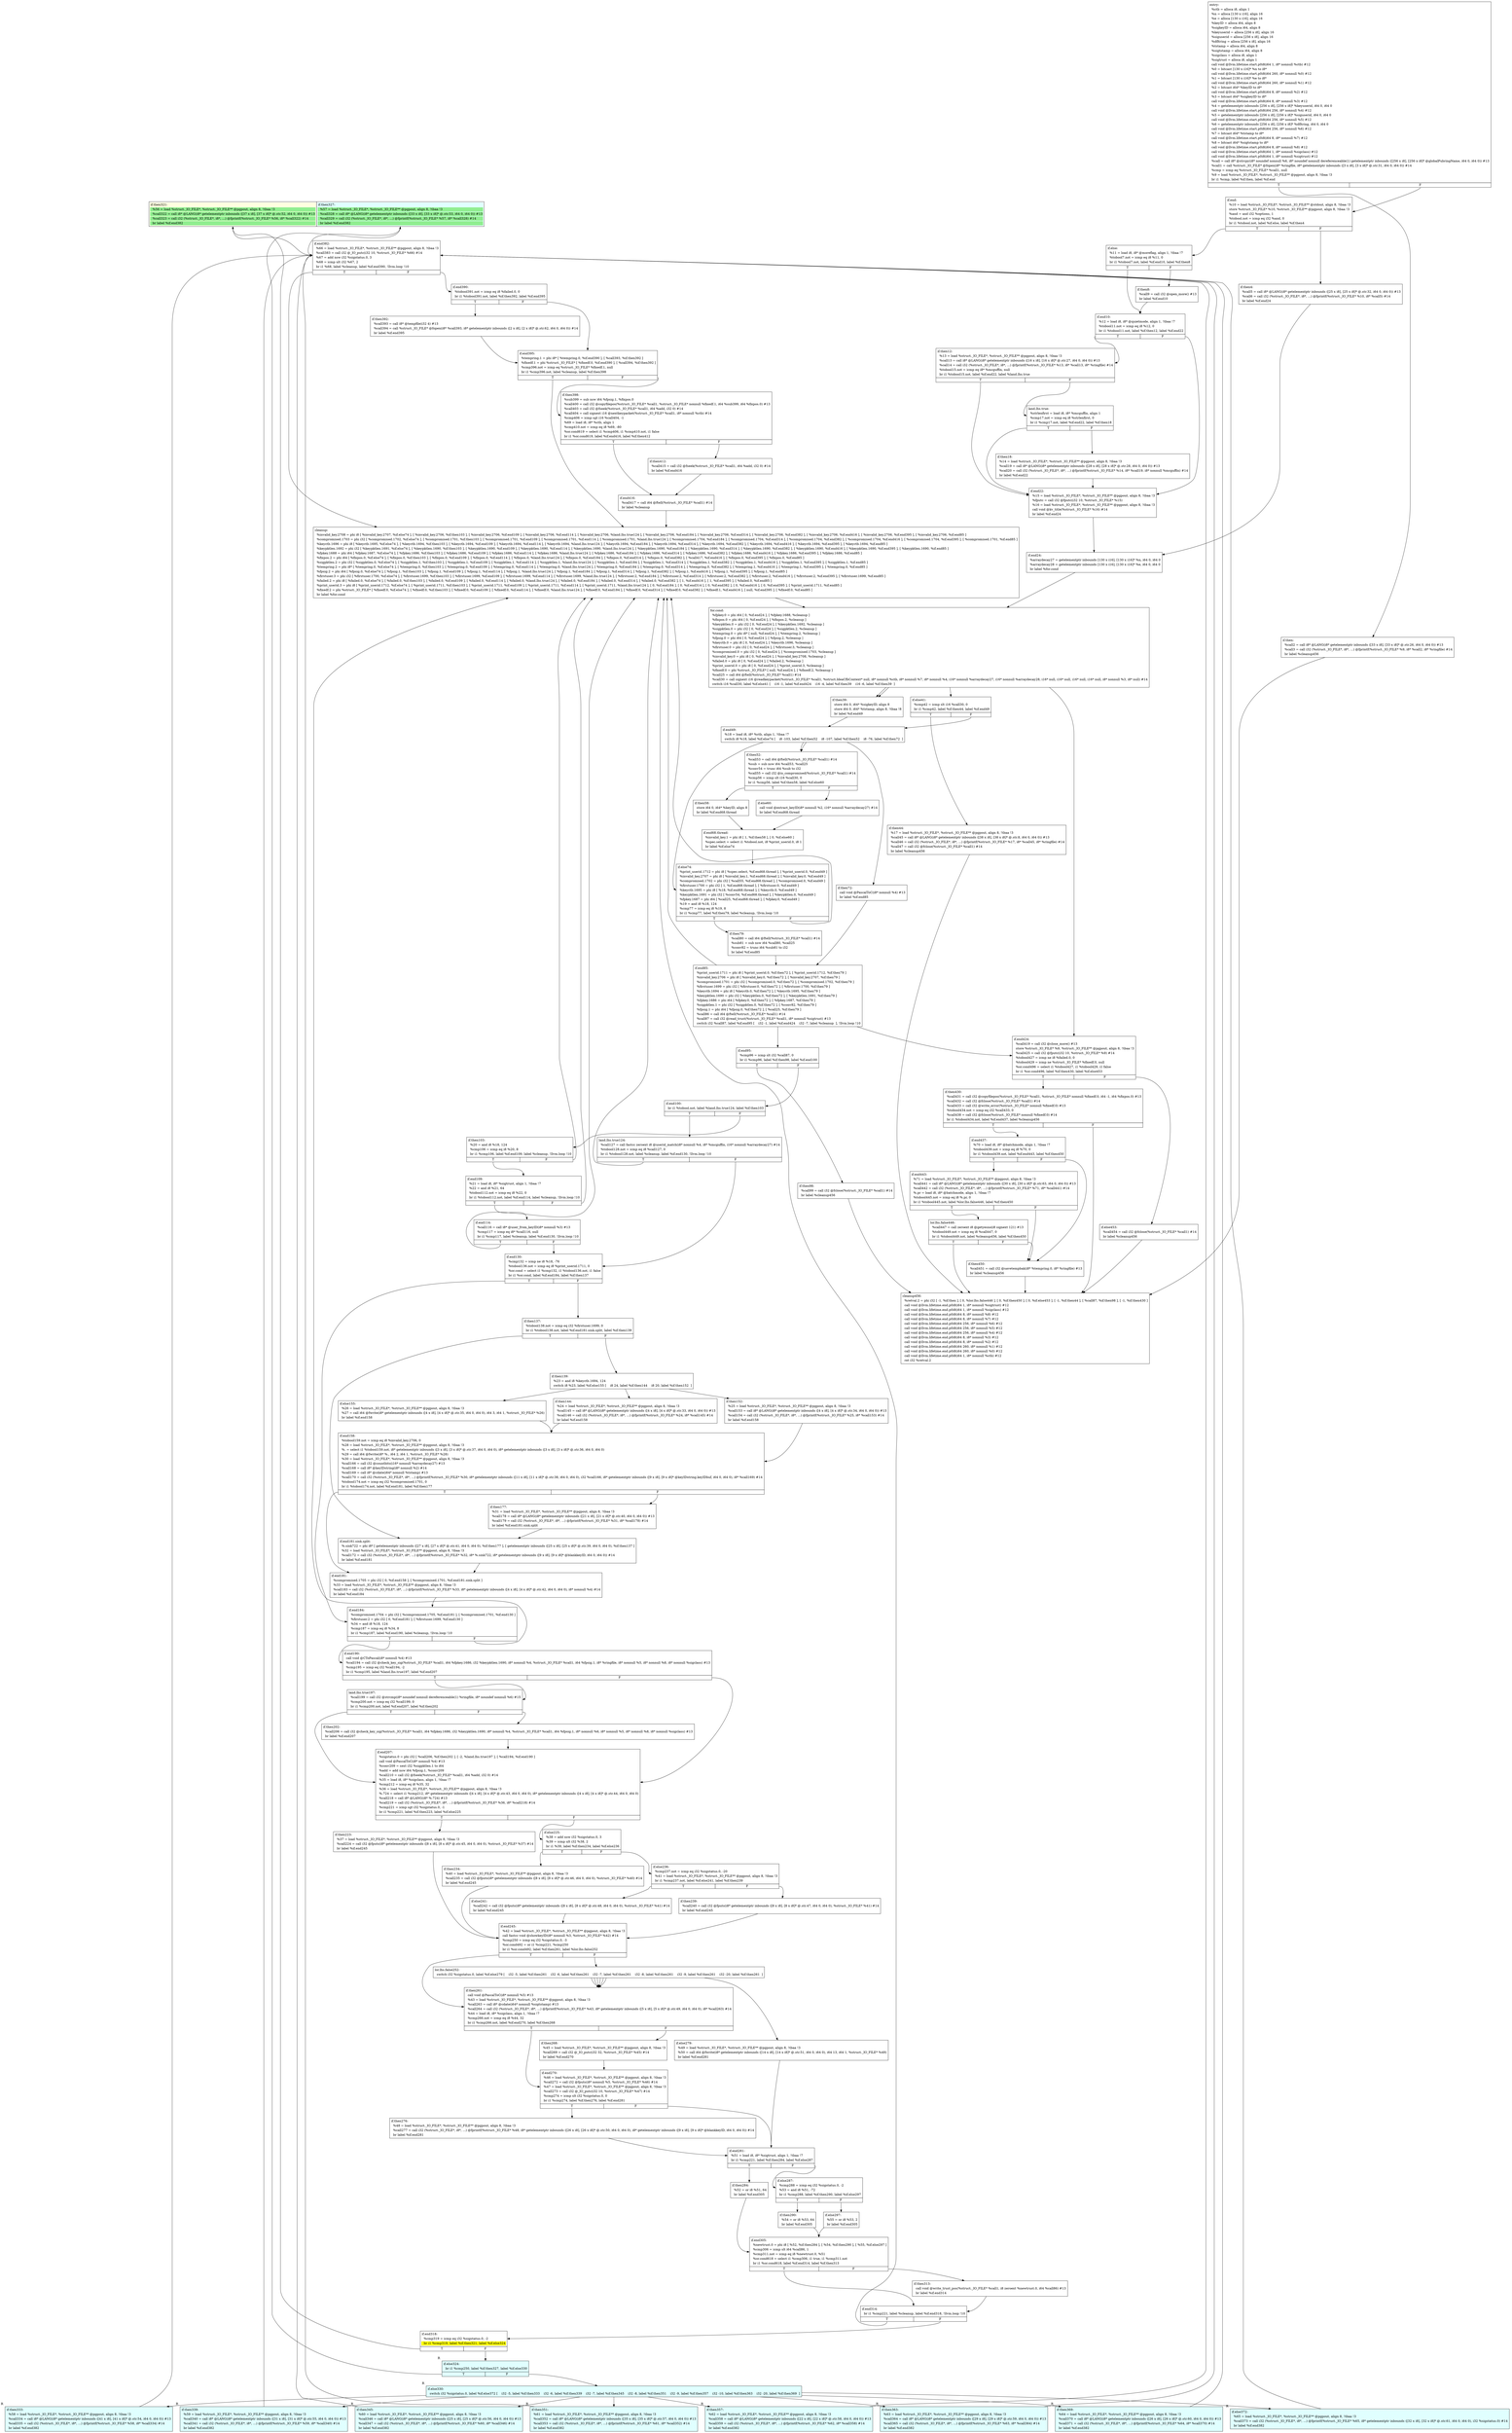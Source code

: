 digraph {
m_bb0 [shape = none, label  = <<table border="0" cellspacing="0">
<tr><td port="f1" border="1" colspan="2"><table bgcolor="LightYellow" border="0">
<tr><td align="left">if.then321:</td></tr>
<tr><td bgcolor="lightgreen" align="left">  %56 = load %struct._IO_FILE*, %struct._IO_FILE** @pgpout, align 8, !tbaa !3</td></tr>
<tr><td bgcolor="lightgreen" align="left">  %call322 = call i8* @LANG(i8* getelementptr inbounds ([37 x i8], [37 x i8]* @.str.52, i64 0, i64 0)) #13</td></tr>
<tr><td bgcolor="lightgreen" align="left">  %call323 = call i32 (%struct._IO_FILE*, i8*, ...) @fprintf(%struct._IO_FILE* %56, i8* %call322) #14</td></tr>
<tr><td bgcolor="lightgreen" align="left">  br label %if.end382</td></tr>
</table>
</td>
<td port="f2" border="1" colspan="2"><table bgcolor="LightCyan" border="0">
<tr><td align="left">if.then327:</td></tr>
<tr><td bgcolor="lightgreen" align="left">  %57 = load %struct._IO_FILE*, %struct._IO_FILE** @pgpout, align 8, !tbaa !3</td></tr>
<tr><td bgcolor="lightgreen" align="left">  %call328 = call i8* @LANG(i8* getelementptr inbounds ([33 x i8], [33 x i8]* @.str.53, i64 0, i64 0)) #13</td></tr>
<tr><td bgcolor="lightgreen" align="left">  %call329 = call i32 (%struct._IO_FILE*, i8*, ...) @fprintf(%struct._IO_FILE* %57, i8* %call328) #14</td></tr>
<tr><td bgcolor="lightgreen" align="left">  br label %if.end382</td></tr>
</table>
</td></tr>
</table>> ]
f_bb0 [shape = none, label  = <<table  border="0" cellspacing="0">
<tr><td port="f" border="1" colspan="2"><table border="0">
<tr><td align="left">entry:</td></tr>
<tr><td align="left">  %ctb = alloca i8, align 1</td></tr>
<tr><td align="left">  %n = alloca [130 x i16], align 16</td></tr>
<tr><td align="left">  %e = alloca [130 x i16], align 16</td></tr>
<tr><td align="left">  %keyID = alloca i64, align 8</td></tr>
<tr><td align="left">  %sigkeyID = alloca i64, align 8</td></tr>
<tr><td align="left">  %keyuserid = alloca [256 x i8], align 16</td></tr>
<tr><td align="left">  %siguserid = alloca [256 x i8], align 16</td></tr>
<tr><td align="left">  %dfltring = alloca [256 x i8], align 16</td></tr>
<tr><td align="left">  %tstamp = alloca i64, align 8</td></tr>
<tr><td align="left">  %sigtstamp = alloca i64, align 8</td></tr>
<tr><td align="left">  %sigclass = alloca i8, align 1</td></tr>
<tr><td align="left">  %sigtrust = alloca i8, align 1</td></tr>
<tr><td align="left">  call void @llvm.lifetime.start.p0i8(i64 1, i8* nonnull %ctb) #12</td></tr>
<tr><td align="left">  %0 = bitcast [130 x i16]* %n to i8*</td></tr>
<tr><td align="left">  call void @llvm.lifetime.start.p0i8(i64 260, i8* nonnull %0) #12</td></tr>
<tr><td align="left">  %1 = bitcast [130 x i16]* %e to i8*</td></tr>
<tr><td align="left">  call void @llvm.lifetime.start.p0i8(i64 260, i8* nonnull %1) #12</td></tr>
<tr><td align="left">  %2 = bitcast i64* %keyID to i8*</td></tr>
<tr><td align="left">  call void @llvm.lifetime.start.p0i8(i64 8, i8* nonnull %2) #12</td></tr>
<tr><td align="left">  %3 = bitcast i64* %sigkeyID to i8*</td></tr>
<tr><td align="left">  call void @llvm.lifetime.start.p0i8(i64 8, i8* nonnull %3) #12</td></tr>
<tr><td align="left">  %4 = getelementptr inbounds [256 x i8], [256 x i8]* %keyuserid, i64 0, i64 0</td></tr>
<tr><td align="left">  call void @llvm.lifetime.start.p0i8(i64 256, i8* nonnull %4) #12</td></tr>
<tr><td align="left">  %5 = getelementptr inbounds [256 x i8], [256 x i8]* %siguserid, i64 0, i64 0</td></tr>
<tr><td align="left">  call void @llvm.lifetime.start.p0i8(i64 256, i8* nonnull %5) #12</td></tr>
<tr><td align="left">  %6 = getelementptr inbounds [256 x i8], [256 x i8]* %dfltring, i64 0, i64 0</td></tr>
<tr><td align="left">  call void @llvm.lifetime.start.p0i8(i64 256, i8* nonnull %6) #12</td></tr>
<tr><td align="left">  %7 = bitcast i64* %tstamp to i8*</td></tr>
<tr><td align="left">  call void @llvm.lifetime.start.p0i8(i64 8, i8* nonnull %7) #12</td></tr>
<tr><td align="left">  %8 = bitcast i64* %sigtstamp to i8*</td></tr>
<tr><td align="left">  call void @llvm.lifetime.start.p0i8(i64 8, i8* nonnull %8) #12</td></tr>
<tr><td align="left">  call void @llvm.lifetime.start.p0i8(i64 1, i8* nonnull %sigclass) #12</td></tr>
<tr><td align="left">  call void @llvm.lifetime.start.p0i8(i64 1, i8* nonnull %sigtrust) #12</td></tr>
<tr><td align="left">  %call = call i8* @strcpy(i8* noundef nonnull %6, i8* noundef nonnull dereferenceable(1) getelementptr inbounds ([256 x i8], [256 x i8]* @globalPubringName, i64 0, i64 0)) #13</td></tr>
<tr><td align="left">  %call1 = call %struct._IO_FILE* @fopen(i8* %ringfile, i8* getelementptr inbounds ([3 x i8], [3 x i8]* @.str.31, i64 0, i64 0)) #14</td></tr>
<tr><td align="left">  %cmp = icmp eq %struct._IO_FILE* %call1, null</td></tr>
<tr><td align="left">  %9 = load %struct._IO_FILE*, %struct._IO_FILE** @pgpout, align 8, !tbaa !3</td></tr>
<tr><td align="left">  br i1 %cmp, label %if.then, label %if.end</td></tr>
</table>
</td></tr>
<tr><td border="1" port="fT">T</td><td border="1" port="fF">F</td></tr>
</table>> ]
f_bb1 [shape = none, label  = <<table  border="0" cellspacing="0">
<tr><td port="f" border="1"><table border="0">
<tr><td align="left">if.then:</td></tr>
<tr><td align="left">  %call2 = call i8* @LANG(i8* getelementptr inbounds ([33 x i8], [33 x i8]* @.str.26, i64 0, i64 0)) #13</td></tr>
<tr><td align="left">  %call3 = call i32 (%struct._IO_FILE*, i8*, ...) @fprintf(%struct._IO_FILE* %9, i8* %call2, i8* %ringfile) #14</td></tr>
<tr><td align="left">  br label %cleanup456</td></tr>
</table>
</td></tr>
</table>> ]
f_bb2 [shape = none, label  = <<table  border="0" cellspacing="0">
<tr><td port="f" border="1" colspan="2"><table border="0">
<tr><td align="left">if.end:</td></tr>
<tr><td align="left">  %10 = load %struct._IO_FILE*, %struct._IO_FILE** @stdout, align 8, !tbaa !3</td></tr>
<tr><td align="left">  store %struct._IO_FILE* %10, %struct._IO_FILE** @pgpout, align 8, !tbaa !3</td></tr>
<tr><td align="left">  %and = and i32 %options, 1</td></tr>
<tr><td align="left">  %tobool.not = icmp eq i32 %and, 0</td></tr>
<tr><td align="left">  br i1 %tobool.not, label %if.else, label %if.then4</td></tr>
</table>
</td></tr>
<tr><td border="1" port="fT">T</td><td border="1" port="fF">F</td></tr>
</table>> ]
f_bb3 [shape = none, label  = <<table  border="0" cellspacing="0">
<tr><td port="f" border="1"><table border="0">
<tr><td align="left">if.then4:</td></tr>
<tr><td align="left">  %call5 = call i8* @LANG(i8* getelementptr inbounds ([25 x i8], [25 x i8]* @.str.32, i64 0, i64 0)) #13</td></tr>
<tr><td align="left">  %call6 = call i32 (%struct._IO_FILE*, i8*, ...) @fprintf(%struct._IO_FILE* %10, i8* %call5) #14</td></tr>
<tr><td align="left">  br label %if.end24</td></tr>
</table>
</td></tr>
</table>> ]
f_bb4 [shape = none, label  = <<table  border="0" cellspacing="0">
<tr><td port="f" border="1" colspan="2"><table border="0">
<tr><td align="left">if.else:</td></tr>
<tr><td align="left">  %11 = load i8, i8* @moreflag, align 1, !tbaa !7</td></tr>
<tr><td align="left">  %tobool7.not = icmp eq i8 %11, 0</td></tr>
<tr><td align="left">  br i1 %tobool7.not, label %if.end10, label %if.then8</td></tr>
</table>
</td></tr>
<tr><td border="1" port="fT">T</td><td border="1" port="fF">F</td></tr>
</table>> ]
f_bb5 [shape = none, label  = <<table  border="0" cellspacing="0">
<tr><td port="f" border="1"><table border="0">
<tr><td align="left">if.then8:</td></tr>
<tr><td align="left">  %call9 = call i32 @open_more() #13</td></tr>
<tr><td align="left">  br label %if.end10</td></tr>
</table>
</td></tr>
</table>> ]
f_bb6 [shape = none, label  = <<table  border="0" cellspacing="0">
<tr><td port="f" border="1" colspan="2"><table border="0">
<tr><td align="left">if.end10:</td></tr>
<tr><td align="left">  %12 = load i8, i8* @quietmode, align 1, !tbaa !7</td></tr>
<tr><td align="left">  %tobool11.not = icmp eq i8 %12, 0</td></tr>
<tr><td align="left">  br i1 %tobool11.not, label %if.then12, label %if.end22</td></tr>
</table>
</td></tr>
<tr><td border="1" port="fT">T</td><td border="1" port="fF">F</td></tr>
</table>> ]
f_bb7 [shape = none, label  = <<table  border="0" cellspacing="0">
<tr><td port="f" border="1" colspan="2"><table border="0">
<tr><td align="left">if.then12:</td></tr>
<tr><td align="left">  %13 = load %struct._IO_FILE*, %struct._IO_FILE** @pgpout, align 8, !tbaa !3</td></tr>
<tr><td align="left">  %call13 = call i8* @LANG(i8* getelementptr inbounds ([16 x i8], [16 x i8]* @.str.27, i64 0, i64 0)) #13</td></tr>
<tr><td align="left">  %call14 = call i32 (%struct._IO_FILE*, i8*, ...) @fprintf(%struct._IO_FILE* %13, i8* %call13, i8* %ringfile) #14</td></tr>
<tr><td align="left">  %tobool15.not = icmp eq i8* %mcguffin, null</td></tr>
<tr><td align="left">  br i1 %tobool15.not, label %if.end22, label %land.lhs.true</td></tr>
</table>
</td></tr>
<tr><td border="1" port="fT">T</td><td border="1" port="fF">F</td></tr>
</table>> ]
f_bb8 [shape = none, label  = <<table  border="0" cellspacing="0">
<tr><td port="f" border="1" colspan="2"><table border="0">
<tr><td align="left">land.lhs.true:</td></tr>
<tr><td align="left">  %strlenfirst = load i8, i8* %mcguffin, align 1</td></tr>
<tr><td align="left">  %cmp17.not = icmp eq i8 %strlenfirst, 0</td></tr>
<tr><td align="left">  br i1 %cmp17.not, label %if.end22, label %if.then18</td></tr>
</table>
</td></tr>
<tr><td border="1" port="fT">T</td><td border="1" port="fF">F</td></tr>
</table>> ]
f_bb9 [shape = none, label  = <<table  border="0" cellspacing="0">
<tr><td port="f" border="1"><table border="0">
<tr><td align="left">if.then18:</td></tr>
<tr><td align="left">  %14 = load %struct._IO_FILE*, %struct._IO_FILE** @pgpout, align 8, !tbaa !3</td></tr>
<tr><td align="left">  %call19 = call i8* @LANG(i8* getelementptr inbounds ([28 x i8], [28 x i8]* @.str.28, i64 0, i64 0)) #13</td></tr>
<tr><td align="left">  %call20 = call i32 (%struct._IO_FILE*, i8*, ...) @fprintf(%struct._IO_FILE* %14, i8* %call19, i8* nonnull %mcguffin) #14</td></tr>
<tr><td align="left">  br label %if.end22</td></tr>
</table>
</td></tr>
</table>> ]
f_bb10 [shape = none, label  = <<table  border="0" cellspacing="0">
<tr><td port="f" border="1"><table border="0">
<tr><td align="left">if.end22:</td></tr>
<tr><td align="left">  %15 = load %struct._IO_FILE*, %struct._IO_FILE** @pgpout, align 8, !tbaa !3</td></tr>
<tr><td align="left">  %fputc = call i32 @fputc(i32 10, %struct._IO_FILE* %15)</td></tr>
<tr><td align="left">  %16 = load %struct._IO_FILE*, %struct._IO_FILE** @pgpout, align 8, !tbaa !3</td></tr>
<tr><td align="left">  call void @kv_title(%struct._IO_FILE* %16) #14</td></tr>
<tr><td align="left">  br label %if.end24</td></tr>
</table>
</td></tr>
</table>> ]
f_bb11 [shape = none, label  = <<table  border="0" cellspacing="0">
<tr><td port="f" border="1"><table border="0">
<tr><td align="left">if.end24:</td></tr>
<tr><td align="left">  %arraydecay27 = getelementptr inbounds [130 x i16], [130 x i16]* %n, i64 0, i64 0</td></tr>
<tr><td align="left">  %arraydecay28 = getelementptr inbounds [130 x i16], [130 x i16]* %e, i64 0, i64 0</td></tr>
<tr><td align="left">  br label %for.cond</td></tr>
</table>
</td></tr>
</table>> ]
f_bb12 [shape = none, label  = <<table  border="0" cellspacing="0">
<tr><td port="f" border="1"><table border="0">
<tr><td align="left">for.cond:</td></tr>
<tr><td align="left">  %fpkey.0 = phi i64 [ 0, %if.end24 ], [ %fpkey.1688, %cleanup ]</td></tr>
<tr><td align="left">  %fixpos.0 = phi i64 [ 0, %if.end24 ], [ %fixpos.2, %cleanup ]</td></tr>
<tr><td align="left">  %keypktlen.0 = phi i32 [ 0, %if.end24 ], [ %keypktlen.1692, %cleanup ]</td></tr>
<tr><td align="left">  %sigpktlen.0 = phi i32 [ 0, %if.end24 ], [ %sigpktlen.2, %cleanup ]</td></tr>
<tr><td align="left">  %tempring.0 = phi i8* [ null, %if.end24 ], [ %tempring.2, %cleanup ]</td></tr>
<tr><td align="left">  %fpsig.0 = phi i64 [ 0, %if.end24 ], [ %fpsig.2, %cleanup ]</td></tr>
<tr><td align="left">  %keyctb.0 = phi i8 [ 0, %if.end24 ], [ %keyctb.1696, %cleanup ]</td></tr>
<tr><td align="left">  %firstuser.0 = phi i32 [ 0, %if.end24 ], [ %firstuser.3, %cleanup ]</td></tr>
<tr><td align="left">  %compromised.0 = phi i32 [ 0, %if.end24 ], [ %compromised.1703, %cleanup ]</td></tr>
<tr><td align="left">  %invalid_key.0 = phi i8 [ 0, %if.end24 ], [ %invalid_key.2708, %cleanup ]</td></tr>
<tr><td align="left">  %failed.0 = phi i8 [ 0, %if.end24 ], [ %failed.2, %cleanup ]</td></tr>
<tr><td align="left">  %print_userid.0 = phi i8 [ 0, %if.end24 ], [ %print_userid.3, %cleanup ]</td></tr>
<tr><td align="left">  %fixedf.0 = phi %struct._IO_FILE* [ null, %if.end24 ], [ %fixedf.2, %cleanup ]</td></tr>
<tr><td align="left">  %call25 = call i64 @ftell(%struct._IO_FILE* %call1) #14</td></tr>
<tr><td align="left">  %call30 = call signext i16 @readkeypacket(%struct._IO_FILE* %call1, %struct.IdeaCfbContext* null, i8* nonnull %ctb, i8* nonnull %7, i8* nonnull %4, i16* nonnull %arraydecay27, i16* nonnull %arraydecay28, i16* null, i16* null, i16* null, i16* null, i8* nonnull %3, i8* null) #14</td></tr>
<tr><td align="left">  switch i16 %call30, label %if.else41 [
    i16 -1, label %if.end424
    i16 -4, label %if.then39
    i16 -6, label %if.then39
  ]</td></tr>
</table>
</td></tr>
</table>> ]
f_bb13 [shape = none, label  = <<table  border="0" cellspacing="0">
<tr><td port="f" border="1"><table border="0">
<tr><td align="left">if.then39:</td></tr>
<tr><td align="left">  store i64 0, i64* %sigkeyID, align 8</td></tr>
<tr><td align="left">  store i64 0, i64* %tstamp, align 8, !tbaa !8</td></tr>
<tr><td align="left">  br label %if.end49</td></tr>
</table>
</td></tr>
</table>> ]
f_bb14 [shape = none, label  = <<table  border="0" cellspacing="0">
<tr><td port="f" border="1" colspan="2"><table border="0">
<tr><td align="left">if.else41:</td></tr>
<tr><td align="left">  %cmp42 = icmp slt i16 %call30, 0</td></tr>
<tr><td align="left">  br i1 %cmp42, label %if.then44, label %if.end49</td></tr>
</table>
</td></tr>
<tr><td border="1" port="fT">T</td><td border="1" port="fF">F</td></tr>
</table>> ]
f_bb15 [shape = none, label  = <<table  border="0" cellspacing="0">
<tr><td port="f" border="1"><table border="0">
<tr><td align="left">if.then44:</td></tr>
<tr><td align="left">  %17 = load %struct._IO_FILE*, %struct._IO_FILE** @pgpout, align 8, !tbaa !3</td></tr>
<tr><td align="left">  %call45 = call i8* @LANG(i8* getelementptr inbounds ([38 x i8], [38 x i8]* @.str.8, i64 0, i64 0)) #13</td></tr>
<tr><td align="left">  %call46 = call i32 (%struct._IO_FILE*, i8*, ...) @fprintf(%struct._IO_FILE* %17, i8* %call45, i8* %ringfile) #14</td></tr>
<tr><td align="left">  %call47 = call i32 @fclose(%struct._IO_FILE* %call1) #14</td></tr>
<tr><td align="left">  br label %cleanup456</td></tr>
</table>
</td></tr>
</table>> ]
f_bb16 [shape = none, label  = <<table  border="0" cellspacing="0">
<tr><td port="f" border="1"><table border="0">
<tr><td align="left">if.end49:</td></tr>
<tr><td align="left">  %18 = load i8, i8* %ctb, align 1, !tbaa !7</td></tr>
<tr><td align="left">  switch i8 %18, label %if.else74 [
    i8 -103, label %if.then52
    i8 -107, label %if.then52
    i8 -76, label %if.then72
  ]</td></tr>
</table>
</td></tr>
</table>> ]
f_bb17 [shape = none, label  = <<table  border="0" cellspacing="0">
<tr><td port="f" border="1" colspan="2"><table border="0">
<tr><td align="left">if.then52:</td></tr>
<tr><td align="left">  %call53 = call i64 @ftell(%struct._IO_FILE* %call1) #14</td></tr>
<tr><td align="left">  %sub = sub nsw i64 %call53, %call25</td></tr>
<tr><td align="left">  %conv54 = trunc i64 %sub to i32</td></tr>
<tr><td align="left">  %call55 = call i32 @is_compromised(%struct._IO_FILE* %call1) #14</td></tr>
<tr><td align="left">  %cmp56 = icmp slt i16 %call30, 0</td></tr>
<tr><td align="left">  br i1 %cmp56, label %if.then58, label %if.else60</td></tr>
</table>
</td></tr>
<tr><td border="1" port="fT">T</td><td border="1" port="fF">F</td></tr>
</table>> ]
f_bb18 [shape = none, label  = <<table  border="0" cellspacing="0">
<tr><td port="f" border="1"><table border="0">
<tr><td align="left">if.then58:</td></tr>
<tr><td align="left">  store i64 0, i64* %keyID, align 8</td></tr>
<tr><td align="left">  br label %if.end68.thread</td></tr>
</table>
</td></tr>
</table>> ]
f_bb19 [shape = none, label  = <<table  border="0" cellspacing="0">
<tr><td port="f" border="1"><table border="0">
<tr><td align="left">if.else60:</td></tr>
<tr><td align="left">  call void @extract_keyID(i8* nonnull %2, i16* nonnull %arraydecay27) #14</td></tr>
<tr><td align="left">  br label %if.end68.thread</td></tr>
</table>
</td></tr>
</table>> ]
f_bb20 [shape = none, label  = <<table  border="0" cellspacing="0">
<tr><td port="f" border="1"><table border="0">
<tr><td align="left">if.end68.thread:</td></tr>
<tr><td align="left">  %invalid_key.1 = phi i8 [ 1, %if.then58 ], [ 0, %if.else60 ]</td></tr>
<tr><td align="left">  %spec.select = select i1 %tobool.not, i8 %print_userid.0, i8 1</td></tr>
<tr><td align="left">  br label %if.else74</td></tr>
</table>
</td></tr>
</table>> ]
f_bb21 [shape = none, label  = <<table  border="0" cellspacing="0">
<tr><td port="f" border="1"><table border="0">
<tr><td align="left">if.then72:</td></tr>
<tr><td align="left">  call void @PascalToC(i8* nonnull %4) #13</td></tr>
<tr><td align="left">  br label %if.end85</td></tr>
</table>
</td></tr>
</table>> ]
f_bb22 [shape = none, label  = <<table  border="0" cellspacing="0">
<tr><td port="f" border="1" colspan="2"><table border="0">
<tr><td align="left">if.else74:</td></tr>
<tr><td align="left">  %print_userid.1712 = phi i8 [ %spec.select, %if.end68.thread ], [ %print_userid.0, %if.end49 ]</td></tr>
<tr><td align="left">  %invalid_key.2707 = phi i8 [ %invalid_key.1, %if.end68.thread ], [ %invalid_key.0, %if.end49 ]</td></tr>
<tr><td align="left">  %compromised.1702 = phi i32 [ %call55, %if.end68.thread ], [ %compromised.0, %if.end49 ]</td></tr>
<tr><td align="left">  %firstuser.1700 = phi i32 [ 1, %if.end68.thread ], [ %firstuser.0, %if.end49 ]</td></tr>
<tr><td align="left">  %keyctb.1695 = phi i8 [ %18, %if.end68.thread ], [ %keyctb.0, %if.end49 ]</td></tr>
<tr><td align="left">  %keypktlen.1691 = phi i32 [ %conv54, %if.end68.thread ], [ %keypktlen.0, %if.end49 ]</td></tr>
<tr><td align="left">  %fpkey.1687 = phi i64 [ %call25, %if.end68.thread ], [ %fpkey.0, %if.end49 ]</td></tr>
<tr><td align="left">  %19 = and i8 %18, 124</td></tr>
<tr><td align="left">  %cmp77 = icmp eq i8 %19, 8</td></tr>
<tr><td align="left">  br i1 %cmp77, label %if.then79, label %cleanup, !llvm.loop !10</td></tr>
</table>
</td></tr>
<tr><td border="1" port="fT">T</td><td border="1" port="fF">F</td></tr>
</table>> ]
f_bb23 [shape = none, label  = <<table  border="0" cellspacing="0">
<tr><td port="f" border="1"><table border="0">
<tr><td align="left">if.then79:</td></tr>
<tr><td align="left">  %call80 = call i64 @ftell(%struct._IO_FILE* %call1) #14</td></tr>
<tr><td align="left">  %sub81 = sub nsw i64 %call80, %call25</td></tr>
<tr><td align="left">  %conv82 = trunc i64 %sub81 to i32</td></tr>
<tr><td align="left">  br label %if.end85</td></tr>
</table>
</td></tr>
</table>> ]
f_bb24 [shape = none, label  = <<table  border="0" cellspacing="0">
<tr><td port="f" border="1"><table border="0">
<tr><td align="left">if.end85:</td></tr>
<tr><td align="left">  %print_userid.1711 = phi i8 [ %print_userid.0, %if.then72 ], [ %print_userid.1712, %if.then79 ]</td></tr>
<tr><td align="left">  %invalid_key.2706 = phi i8 [ %invalid_key.0, %if.then72 ], [ %invalid_key.2707, %if.then79 ]</td></tr>
<tr><td align="left">  %compromised.1701 = phi i32 [ %compromised.0, %if.then72 ], [ %compromised.1702, %if.then79 ]</td></tr>
<tr><td align="left">  %firstuser.1699 = phi i32 [ %firstuser.0, %if.then72 ], [ %firstuser.1700, %if.then79 ]</td></tr>
<tr><td align="left">  %keyctb.1694 = phi i8 [ %keyctb.0, %if.then72 ], [ %keyctb.1695, %if.then79 ]</td></tr>
<tr><td align="left">  %keypktlen.1690 = phi i32 [ %keypktlen.0, %if.then72 ], [ %keypktlen.1691, %if.then79 ]</td></tr>
<tr><td align="left">  %fpkey.1686 = phi i64 [ %fpkey.0, %if.then72 ], [ %fpkey.1687, %if.then79 ]</td></tr>
<tr><td align="left">  %sigpktlen.1 = phi i32 [ %sigpktlen.0, %if.then72 ], [ %conv82, %if.then79 ]</td></tr>
<tr><td align="left">  %fpsig.1 = phi i64 [ %fpsig.0, %if.then72 ], [ %call25, %if.then79 ]</td></tr>
<tr><td align="left">  %call86 = call i64 @ftell(%struct._IO_FILE* %call1) #14</td></tr>
<tr><td align="left">  %call87 = call i32 @read_trust(%struct._IO_FILE* %call1, i8* nonnull %sigtrust) #13</td></tr>
<tr><td align="left">  switch i32 %call87, label %if.end95 [
    i32 -1, label %if.end424
    i32 -7, label %cleanup
  ], !llvm.loop !10</td></tr>
</table>
</td></tr>
</table>> ]
f_bb25 [shape = none, label  = <<table  border="0" cellspacing="0">
<tr><td port="f" border="1" colspan="2"><table border="0">
<tr><td align="left">if.end95:</td></tr>
<tr><td align="left">  %cmp96 = icmp slt i32 %call87, 0</td></tr>
<tr><td align="left">  br i1 %cmp96, label %if.then98, label %if.end100</td></tr>
</table>
</td></tr>
<tr><td border="1" port="fT">T</td><td border="1" port="fF">F</td></tr>
</table>> ]
f_bb26 [shape = none, label  = <<table  border="0" cellspacing="0">
<tr><td port="f" border="1"><table border="0">
<tr><td align="left">if.then98:</td></tr>
<tr><td align="left">  %call99 = call i32 @fclose(%struct._IO_FILE* %call1) #14</td></tr>
<tr><td align="left">  br label %cleanup456</td></tr>
</table>
</td></tr>
</table>> ]
f_bb27 [shape = none, label  = <<table  border="0" cellspacing="0">
<tr><td port="f" border="1" colspan="2"><table border="0">
<tr><td align="left">if.end100:</td></tr>
<tr><td align="left">  br i1 %tobool.not, label %land.lhs.true124, label %if.then103</td></tr>
</table>
</td></tr>
<tr><td border="1" port="fT">T</td><td border="1" port="fF">F</td></tr>
</table>> ]
f_bb28 [shape = none, label  = <<table  border="0" cellspacing="0">
<tr><td port="f" border="1" colspan="2"><table border="0">
<tr><td align="left">if.then103:</td></tr>
<tr><td align="left">  %20 = and i8 %18, 124</td></tr>
<tr><td align="left">  %cmp106 = icmp eq i8 %20, 8</td></tr>
<tr><td align="left">  br i1 %cmp106, label %if.end109, label %cleanup, !llvm.loop !10</td></tr>
</table>
</td></tr>
<tr><td border="1" port="fT">T</td><td border="1" port="fF">F</td></tr>
</table>> ]
f_bb29 [shape = none, label  = <<table  border="0" cellspacing="0">
<tr><td port="f" border="1" colspan="2"><table border="0">
<tr><td align="left">if.end109:</td></tr>
<tr><td align="left">  %21 = load i8, i8* %sigtrust, align 1, !tbaa !7</td></tr>
<tr><td align="left">  %22 = and i8 %21, 64</td></tr>
<tr><td align="left">  %tobool112.not = icmp eq i8 %22, 0</td></tr>
<tr><td align="left">  br i1 %tobool112.not, label %if.end114, label %cleanup, !llvm.loop !10</td></tr>
</table>
</td></tr>
<tr><td border="1" port="fT">T</td><td border="1" port="fF">F</td></tr>
</table>> ]
f_bb30 [shape = none, label  = <<table  border="0" cellspacing="0">
<tr><td port="f" border="1" colspan="2"><table border="0">
<tr><td align="left">if.end114:</td></tr>
<tr><td align="left">  %call116 = call i8* @user_from_keyID(i8* nonnull %3) #13</td></tr>
<tr><td align="left">  %cmp117 = icmp eq i8* %call116, null</td></tr>
<tr><td align="left">  br i1 %cmp117, label %cleanup, label %if.end130, !llvm.loop !10</td></tr>
</table>
</td></tr>
<tr><td border="1" port="fT">T</td><td border="1" port="fF">F</td></tr>
</table>> ]
f_bb31 [shape = none, label  = <<table  border="0" cellspacing="0">
<tr><td port="f" border="1" colspan="2"><table border="0">
<tr><td align="left">land.lhs.true124:</td></tr>
<tr><td align="left">  %call127 = call fastcc zeroext i8 @userid_match(i8* nonnull %4, i8* %mcguffin, i16* nonnull %arraydecay27) #14</td></tr>
<tr><td align="left">  %tobool128.not = icmp eq i8 %call127, 0</td></tr>
<tr><td align="left">  br i1 %tobool128.not, label %cleanup, label %if.end130, !llvm.loop !10</td></tr>
</table>
</td></tr>
<tr><td border="1" port="fT">T</td><td border="1" port="fF">F</td></tr>
</table>> ]
f_bb32 [shape = none, label  = <<table  border="0" cellspacing="0">
<tr><td port="f" border="1" colspan="2"><table border="0">
<tr><td align="left">if.end130:</td></tr>
<tr><td align="left">  %cmp132 = icmp ne i8 %18, -76</td></tr>
<tr><td align="left">  %tobool136.not = icmp eq i8 %print_userid.1711, 0</td></tr>
<tr><td align="left">  %or.cond = select i1 %cmp132, i1 %tobool136.not, i1 false</td></tr>
<tr><td align="left">  br i1 %or.cond, label %if.end184, label %if.then137</td></tr>
</table>
</td></tr>
<tr><td border="1" port="fT">T</td><td border="1" port="fF">F</td></tr>
</table>> ]
f_bb33 [shape = none, label  = <<table  border="0" cellspacing="0">
<tr><td port="f" border="1" colspan="2"><table border="0">
<tr><td align="left">if.then137:</td></tr>
<tr><td align="left">  %tobool138.not = icmp eq i32 %firstuser.1699, 0</td></tr>
<tr><td align="left">  br i1 %tobool138.not, label %if.end181.sink.split, label %if.then139</td></tr>
</table>
</td></tr>
<tr><td border="1" port="fT">T</td><td border="1" port="fF">F</td></tr>
</table>> ]
f_bb34 [shape = none, label  = <<table  border="0" cellspacing="0">
<tr><td port="f" border="1"><table border="0">
<tr><td align="left">if.then139:</td></tr>
<tr><td align="left">  %23 = and i8 %keyctb.1694, 124</td></tr>
<tr><td align="left">  switch i8 %23, label %if.else155 [
    i8 24, label %if.then144
    i8 20, label %if.then152
  ]</td></tr>
</table>
</td></tr>
</table>> ]
f_bb35 [shape = none, label  = <<table  border="0" cellspacing="0">
<tr><td port="f" border="1"><table border="0">
<tr><td align="left">if.then144:</td></tr>
<tr><td align="left">  %24 = load %struct._IO_FILE*, %struct._IO_FILE** @pgpout, align 8, !tbaa !3</td></tr>
<tr><td align="left">  %call145 = call i8* @LANG(i8* getelementptr inbounds ([4 x i8], [4 x i8]* @.str.33, i64 0, i64 0)) #13</td></tr>
<tr><td align="left">  %call146 = call i32 (%struct._IO_FILE*, i8*, ...) @fprintf(%struct._IO_FILE* %24, i8* %call145) #14</td></tr>
<tr><td align="left">  br label %if.end158</td></tr>
</table>
</td></tr>
</table>> ]
f_bb36 [shape = none, label  = <<table  border="0" cellspacing="0">
<tr><td port="f" border="1"><table border="0">
<tr><td align="left">if.then152:</td></tr>
<tr><td align="left">  %25 = load %struct._IO_FILE*, %struct._IO_FILE** @pgpout, align 8, !tbaa !3</td></tr>
<tr><td align="left">  %call153 = call i8* @LANG(i8* getelementptr inbounds ([4 x i8], [4 x i8]* @.str.34, i64 0, i64 0)) #13</td></tr>
<tr><td align="left">  %call154 = call i32 (%struct._IO_FILE*, i8*, ...) @fprintf(%struct._IO_FILE* %25, i8* %call153) #14</td></tr>
<tr><td align="left">  br label %if.end158</td></tr>
</table>
</td></tr>
</table>> ]
f_bb37 [shape = none, label  = <<table  border="0" cellspacing="0">
<tr><td port="f" border="1"><table border="0">
<tr><td align="left">if.else155:</td></tr>
<tr><td align="left">  %26 = load %struct._IO_FILE*, %struct._IO_FILE** @pgpout, align 8, !tbaa !3</td></tr>
<tr><td align="left">  %27 = call i64 @fwrite(i8* getelementptr inbounds ([4 x i8], [4 x i8]* @.str.35, i64 0, i64 0), i64 3, i64 1, %struct._IO_FILE* %26)</td></tr>
<tr><td align="left">  br label %if.end158</td></tr>
</table>
</td></tr>
</table>> ]
f_bb38 [shape = none, label  = <<table  border="0" cellspacing="0">
<tr><td port="f" border="1" colspan="2"><table border="0">
<tr><td align="left">if.end158:</td></tr>
<tr><td align="left">  %tobool159.not = icmp eq i8 %invalid_key.2706, 0</td></tr>
<tr><td align="left">  %28 = load %struct._IO_FILE*, %struct._IO_FILE** @pgpout, align 8, !tbaa !3</td></tr>
<tr><td align="left">  %. = select i1 %tobool159.not, i8* getelementptr inbounds ([3 x i8], [3 x i8]* @.str.37, i64 0, i64 0), i8* getelementptr inbounds ([3 x i8], [3 x i8]* @.str.36, i64 0, i64 0)</td></tr>
<tr><td align="left">  %29 = call i64 @fwrite(i8* %., i64 2, i64 1, %struct._IO_FILE* %28)</td></tr>
<tr><td align="left">  %30 = load %struct._IO_FILE*, %struct._IO_FILE** @pgpout, align 8, !tbaa !3</td></tr>
<tr><td align="left">  %call166 = call i32 @countbits(i16* nonnull %arraydecay27) #13</td></tr>
<tr><td align="left">  %call168 = call i8* @keyIDstring(i8* nonnull %2) #14</td></tr>
<tr><td align="left">  %call169 = call i8* @cdate(i64* nonnull %tstamp) #13</td></tr>
<tr><td align="left">  %call170 = call i32 (%struct._IO_FILE*, i8*, ...) @fprintf(%struct._IO_FILE* %30, i8* getelementptr inbounds ([11 x i8], [11 x i8]* @.str.38, i64 0, i64 0), i32 %call166, i8* getelementptr inbounds ([9 x i8], [9 x i8]* @keyIDstring.keyIDbuf, i64 0, i64 0), i8* %call169) #14</td></tr>
<tr><td align="left">  %tobool174.not = icmp eq i32 %compromised.1701, 0</td></tr>
<tr><td align="left">  br i1 %tobool174.not, label %if.end181, label %if.then177</td></tr>
</table>
</td></tr>
<tr><td border="1" port="fT">T</td><td border="1" port="fF">F</td></tr>
</table>> ]
f_bb39 [shape = none, label  = <<table  border="0" cellspacing="0">
<tr><td port="f" border="1"><table border="0">
<tr><td align="left">if.then177:</td></tr>
<tr><td align="left">  %31 = load %struct._IO_FILE*, %struct._IO_FILE** @pgpout, align 8, !tbaa !3</td></tr>
<tr><td align="left">  %call178 = call i8* @LANG(i8* getelementptr inbounds ([21 x i8], [21 x i8]* @.str.40, i64 0, i64 0)) #13</td></tr>
<tr><td align="left">  %call179 = call i32 (%struct._IO_FILE*, i8*, ...) @fprintf(%struct._IO_FILE* %31, i8* %call178) #14</td></tr>
<tr><td align="left">  br label %if.end181.sink.split</td></tr>
</table>
</td></tr>
</table>> ]
f_bb40 [shape = none, label  = <<table  border="0" cellspacing="0">
<tr><td port="f" border="1"><table border="0">
<tr><td align="left">if.end181.sink.split:</td></tr>
<tr><td align="left">  %.sink722 = phi i8* [ getelementptr inbounds ([27 x i8], [27 x i8]* @.str.41, i64 0, i64 0), %if.then177 ], [ getelementptr inbounds ([25 x i8], [25 x i8]* @.str.39, i64 0, i64 0), %if.then137 ]</td></tr>
<tr><td align="left">  %32 = load %struct._IO_FILE*, %struct._IO_FILE** @pgpout, align 8, !tbaa !3</td></tr>
<tr><td align="left">  %call172 = call i32 (%struct._IO_FILE*, i8*, ...) @fprintf(%struct._IO_FILE* %32, i8* %.sink722, i8* getelementptr inbounds ([9 x i8], [9 x i8]* @blankkeyID, i64 0, i64 0)) #14</td></tr>
<tr><td align="left">  br label %if.end181</td></tr>
</table>
</td></tr>
</table>> ]
f_bb41 [shape = none, label  = <<table  border="0" cellspacing="0">
<tr><td port="f" border="1"><table border="0">
<tr><td align="left">if.end181:</td></tr>
<tr><td align="left">  %compromised.1705 = phi i32 [ 0, %if.end158 ], [ %compromised.1701, %if.end181.sink.split ]</td></tr>
<tr><td align="left">  %33 = load %struct._IO_FILE*, %struct._IO_FILE** @pgpout, align 8, !tbaa !3</td></tr>
<tr><td align="left">  %call183 = call i32 (%struct._IO_FILE*, i8*, ...) @fprintf(%struct._IO_FILE* %33, i8* getelementptr inbounds ([4 x i8], [4 x i8]* @.str.42, i64 0, i64 0), i8* nonnull %4) #14</td></tr>
<tr><td align="left">  br label %if.end184</td></tr>
</table>
</td></tr>
</table>> ]
f_bb42 [shape = none, label  = <<table  border="0" cellspacing="0">
<tr><td port="f" border="1" colspan="2"><table border="0">
<tr><td align="left">if.end184:</td></tr>
<tr><td align="left">  %compromised.1704 = phi i32 [ %compromised.1705, %if.end181 ], [ %compromised.1701, %if.end130 ]</td></tr>
<tr><td align="left">  %firstuser.2 = phi i32 [ 0, %if.end181 ], [ %firstuser.1699, %if.end130 ]</td></tr>
<tr><td align="left">  %34 = and i8 %18, 124</td></tr>
<tr><td align="left">  %cmp187 = icmp eq i8 %34, 8</td></tr>
<tr><td align="left">  br i1 %cmp187, label %if.end190, label %cleanup, !llvm.loop !10</td></tr>
</table>
</td></tr>
<tr><td border="1" port="fT">T</td><td border="1" port="fF">F</td></tr>
</table>> ]
f_bb43 [shape = none, label  = <<table  border="0" cellspacing="0">
<tr><td port="f" border="1" colspan="2"><table border="0">
<tr><td align="left">if.end190:</td></tr>
<tr><td align="left">  call void @CToPascal(i8* nonnull %4) #13</td></tr>
<tr><td align="left">  %call194 = call i32 @check_key_sig(%struct._IO_FILE* %call1, i64 %fpkey.1686, i32 %keypktlen.1690, i8* nonnull %4, %struct._IO_FILE* %call1, i64 %fpsig.1, i8* %ringfile, i8* nonnull %5, i8* nonnull %8, i8* nonnull %sigclass) #13</td></tr>
<tr><td align="left">  %cmp195 = icmp eq i32 %call194, -2</td></tr>
<tr><td align="left">  br i1 %cmp195, label %land.lhs.true197, label %if.end207</td></tr>
</table>
</td></tr>
<tr><td border="1" port="fT">T</td><td border="1" port="fF">F</td></tr>
</table>> ]
f_bb44 [shape = none, label  = <<table  border="0" cellspacing="0">
<tr><td port="f" border="1" colspan="2"><table border="0">
<tr><td align="left">land.lhs.true197:</td></tr>
<tr><td align="left">  %call199 = call i32 @strcmp(i8* noundef nonnull dereferenceable(1) %ringfile, i8* noundef nonnull %6) #15</td></tr>
<tr><td align="left">  %cmp200.not = icmp eq i32 %call199, 0</td></tr>
<tr><td align="left">  br i1 %cmp200.not, label %if.end207, label %if.then202</td></tr>
</table>
</td></tr>
<tr><td border="1" port="fT">T</td><td border="1" port="fF">F</td></tr>
</table>> ]
f_bb45 [shape = none, label  = <<table  border="0" cellspacing="0">
<tr><td port="f" border="1"><table border="0">
<tr><td align="left">if.then202:</td></tr>
<tr><td align="left">  %call206 = call i32 @check_key_sig(%struct._IO_FILE* %call1, i64 %fpkey.1686, i32 %keypktlen.1690, i8* nonnull %4, %struct._IO_FILE* %call1, i64 %fpsig.1, i8* nonnull %6, i8* nonnull %5, i8* nonnull %8, i8* nonnull %sigclass) #13</td></tr>
<tr><td align="left">  br label %if.end207</td></tr>
</table>
</td></tr>
</table>> ]
f_bb46 [shape = none, label  = <<table  border="0" cellspacing="0">
<tr><td port="f" border="1" colspan="2"><table border="0">
<tr><td align="left">if.end207:</td></tr>
<tr><td align="left">  %sigstatus.0 = phi i32 [ %call206, %if.then202 ], [ -2, %land.lhs.true197 ], [ %call194, %if.end190 ]</td></tr>
<tr><td align="left">  call void @PascalToC(i8* nonnull %4) #13</td></tr>
<tr><td align="left">  %conv209 = sext i32 %sigpktlen.1 to i64</td></tr>
<tr><td align="left">  %add = add nsw i64 %fpsig.1, %conv209</td></tr>
<tr><td align="left">  %call210 = call i32 @fseek(%struct._IO_FILE* %call1, i64 %add, i32 0) #14</td></tr>
<tr><td align="left">  %35 = load i8, i8* %sigclass, align 1, !tbaa !7</td></tr>
<tr><td align="left">  %cmp212 = icmp eq i8 %35, 32</td></tr>
<tr><td align="left">  %36 = load %struct._IO_FILE*, %struct._IO_FILE** @pgpout, align 8, !tbaa !3</td></tr>
<tr><td align="left">  %.724 = select i1 %cmp212, i8* getelementptr inbounds ([4 x i8], [4 x i8]* @.str.43, i64 0, i64 0), i8* getelementptr inbounds ([4 x i8], [4 x i8]* @.str.44, i64 0, i64 0)</td></tr>
<tr><td align="left">  %call218 = call i8* @LANG(i8* %.724) #13</td></tr>
<tr><td align="left">  %call219 = call i32 (%struct._IO_FILE*, i8*, ...) @fprintf(%struct._IO_FILE* %36, i8* %call218) #14</td></tr>
<tr><td align="left">  %cmp221 = icmp sgt i32 %sigstatus.0, -1</td></tr>
<tr><td align="left">  br i1 %cmp221, label %if.then223, label %if.else225</td></tr>
</table>
</td></tr>
<tr><td border="1" port="fT">T</td><td border="1" port="fF">F</td></tr>
</table>> ]
f_bb47 [shape = none, label  = <<table  border="0" cellspacing="0">
<tr><td port="f" border="1"><table border="0">
<tr><td align="left">if.then223:</td></tr>
<tr><td align="left">  %37 = load %struct._IO_FILE*, %struct._IO_FILE** @pgpout, align 8, !tbaa !3</td></tr>
<tr><td align="left">  %call224 = call i32 @fputs(i8* getelementptr inbounds ([8 x i8], [8 x i8]* @.str.45, i64 0, i64 0), %struct._IO_FILE* %37) #14</td></tr>
<tr><td align="left">  br label %if.end245</td></tr>
</table>
</td></tr>
</table>> ]
f_bb48 [shape = none, label  = <<table  border="0" cellspacing="0">
<tr><td port="f" border="1" colspan="2"><table border="0">
<tr><td align="left">if.else225:</td></tr>
<tr><td align="left">  %38 = add nsw i32 %sigstatus.0, 3</td></tr>
<tr><td align="left">  %39 = icmp ult i32 %38, 2</td></tr>
<tr><td align="left">  br i1 %39, label %if.then234, label %if.else236</td></tr>
</table>
</td></tr>
<tr><td border="1" port="fT">T</td><td border="1" port="fF">F</td></tr>
</table>> ]
f_bb49 [shape = none, label  = <<table  border="0" cellspacing="0">
<tr><td port="f" border="1"><table border="0">
<tr><td align="left">if.then234:</td></tr>
<tr><td align="left">  %40 = load %struct._IO_FILE*, %struct._IO_FILE** @pgpout, align 8, !tbaa !3</td></tr>
<tr><td align="left">  %call235 = call i32 @fputs(i8* getelementptr inbounds ([8 x i8], [8 x i8]* @.str.46, i64 0, i64 0), %struct._IO_FILE* %40) #14</td></tr>
<tr><td align="left">  br label %if.end245</td></tr>
</table>
</td></tr>
</table>> ]
f_bb50 [shape = none, label  = <<table  border="0" cellspacing="0">
<tr><td port="f" border="1" colspan="2"><table border="0">
<tr><td align="left">if.else236:</td></tr>
<tr><td align="left">  %cmp237.not = icmp eq i32 %sigstatus.0, -20</td></tr>
<tr><td align="left">  %41 = load %struct._IO_FILE*, %struct._IO_FILE** @pgpout, align 8, !tbaa !3</td></tr>
<tr><td align="left">  br i1 %cmp237.not, label %if.else241, label %if.then239</td></tr>
</table>
</td></tr>
<tr><td border="1" port="fT">T</td><td border="1" port="fF">F</td></tr>
</table>> ]
f_bb51 [shape = none, label  = <<table  border="0" cellspacing="0">
<tr><td port="f" border="1"><table border="0">
<tr><td align="left">if.then239:</td></tr>
<tr><td align="left">  %call240 = call i32 @fputs(i8* getelementptr inbounds ([8 x i8], [8 x i8]* @.str.47, i64 0, i64 0), %struct._IO_FILE* %41) #14</td></tr>
<tr><td align="left">  br label %if.end245</td></tr>
</table>
</td></tr>
</table>> ]
f_bb52 [shape = none, label  = <<table  border="0" cellspacing="0">
<tr><td port="f" border="1"><table border="0">
<tr><td align="left">if.else241:</td></tr>
<tr><td align="left">  %call242 = call i32 @fputs(i8* getelementptr inbounds ([8 x i8], [8 x i8]* @.str.48, i64 0, i64 0), %struct._IO_FILE* %41) #14</td></tr>
<tr><td align="left">  br label %if.end245</td></tr>
</table>
</td></tr>
</table>> ]
f_bb53 [shape = none, label  = <<table  border="0" cellspacing="0">
<tr><td port="f" border="1" colspan="2"><table border="0">
<tr><td align="left">if.end245:</td></tr>
<tr><td align="left">  %42 = load %struct._IO_FILE*, %struct._IO_FILE** @pgpout, align 8, !tbaa !3</td></tr>
<tr><td align="left">  call fastcc void @showkeyID(i8* nonnull %3, %struct._IO_FILE* %42) #14</td></tr>
<tr><td align="left">  %cmp250 = icmp eq i32 %sigstatus.0, -3</td></tr>
<tr><td align="left">  %or.cond492 = or i1 %cmp221, %cmp250</td></tr>
<tr><td align="left">  br i1 %or.cond492, label %if.then261, label %lor.lhs.false252</td></tr>
</table>
</td></tr>
<tr><td border="1" port="fT">T</td><td border="1" port="fF">F</td></tr>
</table>> ]
f_bb54 [shape = none, label  = <<table  border="0" cellspacing="0">
<tr><td port="f" border="1"><table border="0">
<tr><td align="left">lor.lhs.false252:</td></tr>
<tr><td align="left">  switch i32 %sigstatus.0, label %if.else279 [
    i32 -5, label %if.then261
    i32 -6, label %if.then261
    i32 -7, label %if.then261
    i32 -8, label %if.then261
    i32 -9, label %if.then261
    i32 -20, label %if.then261
  ]</td></tr>
</table>
</td></tr>
</table>> ]
f_bb55 [shape = none, label  = <<table  border="0" cellspacing="0">
<tr><td port="f" border="1" colspan="2"><table border="0">
<tr><td align="left">if.then261:</td></tr>
<tr><td align="left">  call void @PascalToC(i8* nonnull %5) #13</td></tr>
<tr><td align="left">  %43 = load %struct._IO_FILE*, %struct._IO_FILE** @pgpout, align 8, !tbaa !3</td></tr>
<tr><td align="left">  %call263 = call i8* @cdate(i64* nonnull %sigtstamp) #13</td></tr>
<tr><td align="left">  %call264 = call i32 (%struct._IO_FILE*, i8*, ...) @fprintf(%struct._IO_FILE* %43, i8* getelementptr inbounds ([5 x i8], [5 x i8]* @.str.49, i64 0, i64 0), i8* %call263) #14</td></tr>
<tr><td align="left">  %44 = load i8, i8* %sigclass, align 1, !tbaa !7</td></tr>
<tr><td align="left">  %cmp266.not = icmp eq i8 %44, 32</td></tr>
<tr><td align="left">  br i1 %cmp266.not, label %if.end270, label %if.then268</td></tr>
</table>
</td></tr>
<tr><td border="1" port="fT">T</td><td border="1" port="fF">F</td></tr>
</table>> ]
f_bb56 [shape = none, label  = <<table  border="0" cellspacing="0">
<tr><td port="f" border="1"><table border="0">
<tr><td align="left">if.then268:</td></tr>
<tr><td align="left">  %45 = load %struct._IO_FILE*, %struct._IO_FILE** @pgpout, align 8, !tbaa !3</td></tr>
<tr><td align="left">  %call269 = call i32 @_IO_putc(i32 32, %struct._IO_FILE* %45) #14</td></tr>
<tr><td align="left">  br label %if.end270</td></tr>
</table>
</td></tr>
</table>> ]
f_bb57 [shape = none, label  = <<table  border="0" cellspacing="0">
<tr><td port="f" border="1" colspan="2"><table border="0">
<tr><td align="left">if.end270:</td></tr>
<tr><td align="left">  %46 = load %struct._IO_FILE*, %struct._IO_FILE** @pgpout, align 8, !tbaa !3</td></tr>
<tr><td align="left">  %call272 = call i32 @fputs(i8* nonnull %5, %struct._IO_FILE* %46) #14</td></tr>
<tr><td align="left">  %47 = load %struct._IO_FILE*, %struct._IO_FILE** @pgpout, align 8, !tbaa !3</td></tr>
<tr><td align="left">  %call273 = call i32 @_IO_putc(i32 10, %struct._IO_FILE* %47) #14</td></tr>
<tr><td align="left">  %cmp274 = icmp slt i32 %sigstatus.0, 0</td></tr>
<tr><td align="left">  br i1 %cmp274, label %if.then276, label %if.end281</td></tr>
</table>
</td></tr>
<tr><td border="1" port="fT">T</td><td border="1" port="fF">F</td></tr>
</table>> ]
f_bb58 [shape = none, label  = <<table  border="0" cellspacing="0">
<tr><td port="f" border="1"><table border="0">
<tr><td align="left">if.then276:</td></tr>
<tr><td align="left">  %48 = load %struct._IO_FILE*, %struct._IO_FILE** @pgpout, align 8, !tbaa !3</td></tr>
<tr><td align="left">  %call277 = call i32 (%struct._IO_FILE*, i8*, ...) @fprintf(%struct._IO_FILE* %48, i8* getelementptr inbounds ([26 x i8], [26 x i8]* @.str.50, i64 0, i64 0), i8* getelementptr inbounds ([9 x i8], [9 x i8]* @blankkeyID, i64 0, i64 0)) #14</td></tr>
<tr><td align="left">  br label %if.end281</td></tr>
</table>
</td></tr>
</table>> ]
f_bb59 [shape = none, label  = <<table  border="0" cellspacing="0">
<tr><td port="f" border="1"><table border="0">
<tr><td align="left">if.else279:</td></tr>
<tr><td align="left">  %49 = load %struct._IO_FILE*, %struct._IO_FILE** @pgpout, align 8, !tbaa !3</td></tr>
<tr><td align="left">  %50 = call i64 @fwrite(i8* getelementptr inbounds ([14 x i8], [14 x i8]* @.str.51, i64 0, i64 0), i64 13, i64 1, %struct._IO_FILE* %49)</td></tr>
<tr><td align="left">  br label %if.end281</td></tr>
</table>
</td></tr>
</table>> ]
f_bb60 [shape = none, label  = <<table  border="0" cellspacing="0">
<tr><td port="f" border="1" colspan="2"><table border="0">
<tr><td align="left">if.end281:</td></tr>
<tr><td align="left">  %51 = load i8, i8* %sigtrust, align 1, !tbaa !7</td></tr>
<tr><td align="left">  br i1 %cmp221, label %if.then284, label %if.else287</td></tr>
</table>
</td></tr>
<tr><td border="1" port="fT">T</td><td border="1" port="fF">F</td></tr>
</table>> ]
f_bb61 [shape = none, label  = <<table  border="0" cellspacing="0">
<tr><td port="f" border="1"><table border="0">
<tr><td align="left">if.then284:</td></tr>
<tr><td align="left">  %52 = or i8 %51, 64</td></tr>
<tr><td align="left">  br label %if.end305</td></tr>
</table>
</td></tr>
</table>> ]
f_bb62 [shape = none, label  = <<table  border="0" cellspacing="0">
<tr><td port="f" border="1" colspan="2"><table border="0">
<tr><td align="left">if.else287:</td></tr>
<tr><td align="left">  %cmp288 = icmp eq i32 %sigstatus.0, -2</td></tr>
<tr><td align="left">  %53 = and i8 %51, -72</td></tr>
<tr><td align="left">  br i1 %cmp288, label %if.then290, label %if.else297</td></tr>
</table>
</td></tr>
<tr><td border="1" port="fT">T</td><td border="1" port="fF">F</td></tr>
</table>> ]
f_bb63 [shape = none, label  = <<table  border="0" cellspacing="0">
<tr><td port="f" border="1"><table border="0">
<tr><td align="left">if.then290:</td></tr>
<tr><td align="left">  %54 = or i8 %53, 64</td></tr>
<tr><td align="left">  br label %if.end305</td></tr>
</table>
</td></tr>
</table>> ]
f_bb64 [shape = none, label  = <<table  border="0" cellspacing="0">
<tr><td port="f" border="1"><table border="0">
<tr><td align="left">if.else297:</td></tr>
<tr><td align="left">  %55 = or i8 %53, 2</td></tr>
<tr><td align="left">  br label %if.end305</td></tr>
</table>
</td></tr>
</table>> ]
f_bb65 [shape = none, label  = <<table  border="0" cellspacing="0">
<tr><td port="f" border="1" colspan="2"><table border="0">
<tr><td align="left">if.end305:</td></tr>
<tr><td align="left">  %newtrust.0 = phi i8 [ %52, %if.then284 ], [ %54, %if.then290 ], [ %55, %if.else297 ]</td></tr>
<tr><td align="left">  %cmp306 = icmp slt i64 %call86, 1</td></tr>
<tr><td align="left">  %cmp311.not = icmp eq i8 %newtrust.0, %51</td></tr>
<tr><td align="left">  %or.cond618 = select i1 %cmp306, i1 true, i1 %cmp311.not</td></tr>
<tr><td align="left">  br i1 %or.cond618, label %if.end314, label %if.then313</td></tr>
</table>
</td></tr>
<tr><td border="1" port="fT">T</td><td border="1" port="fF">F</td></tr>
</table>> ]
f_bb66 [shape = none, label  = <<table  border="0" cellspacing="0">
<tr><td port="f" border="1"><table border="0">
<tr><td align="left">if.then313:</td></tr>
<tr><td align="left">  call void @write_trust_pos(%struct._IO_FILE* %call1, i8 zeroext %newtrust.0, i64 %call86) #13</td></tr>
<tr><td align="left">  br label %if.end314</td></tr>
</table>
</td></tr>
</table>> ]
f_bb67 [shape = none, label  = <<table  border="0" cellspacing="0">
<tr><td port="f" border="1" colspan="2"><table border="0">
<tr><td align="left">if.end314:</td></tr>
<tr><td align="left">  br i1 %cmp221, label %cleanup, label %if.end318, !llvm.loop !10</td></tr>
</table>
</td></tr>
<tr><td border="1" port="fT">T</td><td border="1" port="fF">F</td></tr>
</table>> ]
f_bb68 [shape = none, label  = <<table  border="0" cellspacing="0">
<tr><td port="f" border="1" colspan="2"><table border="0">
<tr><td align="left">if.end318:</td></tr>
<tr><td align="left">  %cmp319 = icmp eq i32 %sigstatus.0, -2</td></tr>
<tr><td bgcolor="yellow" align="left">  br i1 %cmp319, label %if.then321, label %if.else324</td></tr>
</table>
</td></tr>
<tr><td border="1" port="fT">T</td><td border="1" port="fF">F</td></tr>
</table>> ]
f_bb69 [shape = none,  xlabel="R", label  = <<table  bgcolor="LightCyan"  border="0" cellspacing="0">
<tr><td port="f" border="1" colspan="2"><table border="0">
<tr><td align="left">if.else324:</td></tr>
<tr><td align="left">  br i1 %cmp250, label %if.then327, label %if.else330</td></tr>
</table>
</td></tr>
<tr><td border="1" port="fT">T</td><td border="1" port="fF">F</td></tr>
</table>> ]
f_bb70 [shape = none,  xlabel="R", label  = <<table  bgcolor="LightCyan"  border="0" cellspacing="0">
<tr><td port="f" border="1"><table border="0">
<tr><td align="left">if.else330:</td></tr>
<tr><td align="left">  switch i32 %sigstatus.0, label %if.else372 [
    i32 -5, label %if.then333
    i32 -6, label %if.then339
    i32 -7, label %if.then345
    i32 -8, label %if.then351
    i32 -9, label %if.then357
    i32 -10, label %if.then363
    i32 -20, label %if.then369
  ]</td></tr>
</table>
</td></tr>
</table>> ]
f_bb71 [shape = none,  xlabel="R", label  = <<table  bgcolor="LightCyan"  border="0" cellspacing="0">
<tr><td port="f" border="1"><table border="0">
<tr><td align="left">if.then333:</td></tr>
<tr><td align="left">  %58 = load %struct._IO_FILE*, %struct._IO_FILE** @pgpout, align 8, !tbaa !3</td></tr>
<tr><td align="left">  %call334 = call i8* @LANG(i8* getelementptr inbounds ([41 x i8], [41 x i8]* @.str.54, i64 0, i64 0)) #13</td></tr>
<tr><td align="left">  %call335 = call i32 (%struct._IO_FILE*, i8*, ...) @fprintf(%struct._IO_FILE* %58, i8* %call334) #14</td></tr>
<tr><td align="left">  br label %if.end382</td></tr>
</table>
</td></tr>
</table>> ]
f_bb72 [shape = none,  xlabel="R", label  = <<table  bgcolor="LightCyan"  border="0" cellspacing="0">
<tr><td port="f" border="1"><table border="0">
<tr><td align="left">if.then339:</td></tr>
<tr><td align="left">  %59 = load %struct._IO_FILE*, %struct._IO_FILE** @pgpout, align 8, !tbaa !3</td></tr>
<tr><td align="left">  %call340 = call i8* @LANG(i8* getelementptr inbounds ([31 x i8], [31 x i8]* @.str.55, i64 0, i64 0)) #13</td></tr>
<tr><td align="left">  %call341 = call i32 (%struct._IO_FILE*, i8*, ...) @fprintf(%struct._IO_FILE* %59, i8* %call340) #14</td></tr>
<tr><td align="left">  br label %if.end382</td></tr>
</table>
</td></tr>
</table>> ]
f_bb73 [shape = none,  xlabel="R", label  = <<table  bgcolor="LightCyan"  border="0" cellspacing="0">
<tr><td port="f" border="1"><table border="0">
<tr><td align="left">if.then345:</td></tr>
<tr><td align="left">  %60 = load %struct._IO_FILE*, %struct._IO_FILE** @pgpout, align 8, !tbaa !3</td></tr>
<tr><td align="left">  %call346 = call i8* @LANG(i8* getelementptr inbounds ([25 x i8], [25 x i8]* @.str.56, i64 0, i64 0)) #13</td></tr>
<tr><td align="left">  %call347 = call i32 (%struct._IO_FILE*, i8*, ...) @fprintf(%struct._IO_FILE* %60, i8* %call346) #14</td></tr>
<tr><td align="left">  br label %if.end382</td></tr>
</table>
</td></tr>
</table>> ]
f_bb74 [shape = none,  xlabel="R", label  = <<table  bgcolor="LightCyan"  border="0" cellspacing="0">
<tr><td port="f" border="1"><table border="0">
<tr><td align="left">if.then351:</td></tr>
<tr><td align="left">  %61 = load %struct._IO_FILE*, %struct._IO_FILE** @pgpout, align 8, !tbaa !3</td></tr>
<tr><td align="left">  %call352 = call i8* @LANG(i8* getelementptr inbounds ([35 x i8], [35 x i8]* @.str.57, i64 0, i64 0)) #13</td></tr>
<tr><td align="left">  %call353 = call i32 (%struct._IO_FILE*, i8*, ...) @fprintf(%struct._IO_FILE* %61, i8* %call352) #14</td></tr>
<tr><td align="left">  br label %if.end382</td></tr>
</table>
</td></tr>
</table>> ]
f_bb75 [shape = none,  xlabel="R", label  = <<table  bgcolor="LightCyan"  border="0" cellspacing="0">
<tr><td port="f" border="1"><table border="0">
<tr><td align="left">if.then357:</td></tr>
<tr><td align="left">  %62 = load %struct._IO_FILE*, %struct._IO_FILE** @pgpout, align 8, !tbaa !3</td></tr>
<tr><td align="left">  %call358 = call i8* @LANG(i8* getelementptr inbounds ([22 x i8], [22 x i8]* @.str.58, i64 0, i64 0)) #13</td></tr>
<tr><td align="left">  %call359 = call i32 (%struct._IO_FILE*, i8*, ...) @fprintf(%struct._IO_FILE* %62, i8* %call358) #14</td></tr>
<tr><td align="left">  br label %if.end382</td></tr>
</table>
</td></tr>
</table>> ]
f_bb76 [shape = none,  xlabel="R", label  = <<table  bgcolor="LightCyan"  border="0" cellspacing="0">
<tr><td port="f" border="1"><table border="0">
<tr><td align="left">if.then363:</td></tr>
<tr><td align="left">  %63 = load %struct._IO_FILE*, %struct._IO_FILE** @pgpout, align 8, !tbaa !3</td></tr>
<tr><td align="left">  %call364 = call i8* @LANG(i8* getelementptr inbounds ([29 x i8], [29 x i8]* @.str.59, i64 0, i64 0)) #13</td></tr>
<tr><td align="left">  %call365 = call i32 (%struct._IO_FILE*, i8*, ...) @fprintf(%struct._IO_FILE* %63, i8* %call364) #14</td></tr>
<tr><td align="left">  br label %if.end382</td></tr>
</table>
</td></tr>
</table>> ]
f_bb77 [shape = none,  xlabel="R", label  = <<table  bgcolor="LightCyan"  border="0" cellspacing="0">
<tr><td port="f" border="1"><table border="0">
<tr><td align="left">if.then369:</td></tr>
<tr><td align="left">  %64 = load %struct._IO_FILE*, %struct._IO_FILE** @pgpout, align 8, !tbaa !3</td></tr>
<tr><td align="left">  %call370 = call i8* @LANG(i8* getelementptr inbounds ([26 x i8], [26 x i8]* @.str.60, i64 0, i64 0)) #13</td></tr>
<tr><td align="left">  %call371 = call i32 (%struct._IO_FILE*, i8*, ...) @fprintf(%struct._IO_FILE* %64, i8* %call370) #14</td></tr>
<tr><td align="left">  br label %if.end382</td></tr>
</table>
</td></tr>
</table>> ]
f_bb78 [shape = none,  xlabel="R", label  = <<table  bgcolor="LightCyan"  border="0" cellspacing="0">
<tr><td port="f" border="1"><table border="0">
<tr><td align="left">if.else372:</td></tr>
<tr><td align="left">  %65 = load %struct._IO_FILE*, %struct._IO_FILE** @pgpout, align 8, !tbaa !3</td></tr>
<tr><td align="left">  %call373 = call i32 (%struct._IO_FILE*, i8*, ...) @fprintf(%struct._IO_FILE* %65, i8* getelementptr inbounds ([32 x i8], [32 x i8]* @.str.61, i64 0, i64 0), i32 %sigstatus.0) #14</td></tr>
<tr><td align="left">  br label %if.end382</td></tr>
</table>
</td></tr>
</table>> ]
f_bb79 [shape = none, label  = <<table  border="0" cellspacing="0">
<tr><td port="f" border="1" colspan="2"><table border="0">
<tr><td align="left">if.end382:</td></tr>
<tr><td align="left">  %66 = load %struct._IO_FILE*, %struct._IO_FILE** @pgpout, align 8, !tbaa !3</td></tr>
<tr><td align="left">  %call383 = call i32 @_IO_putc(i32 10, %struct._IO_FILE* %66) #14</td></tr>
<tr><td align="left">  %67 = add nsw i32 %sigstatus.0, 3</td></tr>
<tr><td align="left">  %68 = icmp ult i32 %67, 2</td></tr>
<tr><td align="left">  br i1 %68, label %cleanup, label %if.end390, !llvm.loop !10</td></tr>
</table>
</td></tr>
<tr><td border="1" port="fT">T</td><td border="1" port="fF">F</td></tr>
</table>> ]
f_bb80 [shape = none, label  = <<table  border="0" cellspacing="0">
<tr><td port="f" border="1" colspan="2"><table border="0">
<tr><td align="left">if.end390:</td></tr>
<tr><td align="left">  %tobool391.not = icmp eq i8 %failed.0, 0</td></tr>
<tr><td align="left">  br i1 %tobool391.not, label %if.then392, label %if.end395</td></tr>
</table>
</td></tr>
<tr><td border="1" port="fT">T</td><td border="1" port="fF">F</td></tr>
</table>> ]
f_bb81 [shape = none, label  = <<table  border="0" cellspacing="0">
<tr><td port="f" border="1"><table border="0">
<tr><td align="left">if.then392:</td></tr>
<tr><td align="left">  %call393 = call i8* @tempfile(i32 4) #13</td></tr>
<tr><td align="left">  %call394 = call %struct._IO_FILE* @fopen(i8* %call393, i8* getelementptr inbounds ([2 x i8], [2 x i8]* @.str.62, i64 0, i64 0)) #14</td></tr>
<tr><td align="left">  br label %if.end395</td></tr>
</table>
</td></tr>
</table>> ]
f_bb82 [shape = none, label  = <<table  border="0" cellspacing="0">
<tr><td port="f" border="1" colspan="2"><table border="0">
<tr><td align="left">if.end395:</td></tr>
<tr><td align="left">  %tempring.1 = phi i8* [ %tempring.0, %if.end390 ], [ %call393, %if.then392 ]</td></tr>
<tr><td align="left">  %fixedf.1 = phi %struct._IO_FILE* [ %fixedf.0, %if.end390 ], [ %call394, %if.then392 ]</td></tr>
<tr><td align="left">  %cmp396.not = icmp eq %struct._IO_FILE* %fixedf.1, null</td></tr>
<tr><td align="left">  br i1 %cmp396.not, label %cleanup, label %if.then398</td></tr>
</table>
</td></tr>
<tr><td border="1" port="fT">T</td><td border="1" port="fF">F</td></tr>
</table>> ]
f_bb83 [shape = none, label  = <<table  border="0" cellspacing="0">
<tr><td port="f" border="1" colspan="2"><table border="0">
<tr><td align="left">if.then398:</td></tr>
<tr><td align="left">  %sub399 = sub nsw i64 %fpsig.1, %fixpos.0</td></tr>
<tr><td align="left">  %call400 = call i32 @copyfilepos(%struct._IO_FILE* %call1, %struct._IO_FILE* nonnull %fixedf.1, i64 %sub399, i64 %fixpos.0) #13</td></tr>
<tr><td align="left">  %call403 = call i32 @fseek(%struct._IO_FILE* %call1, i64 %add, i32 0) #14</td></tr>
<tr><td align="left">  %call404 = call signext i16 @nextkeypacket(%struct._IO_FILE* %call1, i8* nonnull %ctb) #14</td></tr>
<tr><td align="left">  %cmp406 = icmp sgt i16 %call404, -1</td></tr>
<tr><td align="left">  %69 = load i8, i8* %ctb, align 1</td></tr>
<tr><td align="left">  %cmp410.not = icmp eq i8 %69, -80</td></tr>
<tr><td align="left">  %or.cond619 = select i1 %cmp406, i1 %cmp410.not, i1 false</td></tr>
<tr><td align="left">  br i1 %or.cond619, label %if.end416, label %if.then412</td></tr>
</table>
</td></tr>
<tr><td border="1" port="fT">T</td><td border="1" port="fF">F</td></tr>
</table>> ]
f_bb84 [shape = none, label  = <<table  border="0" cellspacing="0">
<tr><td port="f" border="1"><table border="0">
<tr><td align="left">if.then412:</td></tr>
<tr><td align="left">  %call415 = call i32 @fseek(%struct._IO_FILE* %call1, i64 %add, i32 0) #14</td></tr>
<tr><td align="left">  br label %if.end416</td></tr>
</table>
</td></tr>
</table>> ]
f_bb85 [shape = none, label  = <<table  border="0" cellspacing="0">
<tr><td port="f" border="1"><table border="0">
<tr><td align="left">if.end416:</td></tr>
<tr><td align="left">  %call417 = call i64 @ftell(%struct._IO_FILE* %call1) #14</td></tr>
<tr><td align="left">  br label %cleanup</td></tr>
</table>
</td></tr>
</table>> ]
f_bb86 [shape = none, label  = <<table  border="0" cellspacing="0">
<tr><td port="f" border="1"><table border="0">
<tr><td align="left">cleanup:</td></tr>
<tr><td align="left">  %invalid_key.2708 = phi i8 [ %invalid_key.2707, %if.else74 ], [ %invalid_key.2706, %if.then103 ], [ %invalid_key.2706, %if.end109 ], [ %invalid_key.2706, %if.end114 ], [ %invalid_key.2706, %land.lhs.true124 ], [ %invalid_key.2706, %if.end184 ], [ %invalid_key.2706, %if.end314 ], [ %invalid_key.2706, %if.end382 ], [ %invalid_key.2706, %if.end416 ], [ %invalid_key.2706, %if.end395 ], [ %invalid_key.2706, %if.end85 ]</td></tr>
<tr><td align="left">  %compromised.1703 = phi i32 [ %compromised.1702, %if.else74 ], [ %compromised.1701, %if.then103 ], [ %compromised.1701, %if.end109 ], [ %compromised.1701, %if.end114 ], [ %compromised.1701, %land.lhs.true124 ], [ %compromised.1704, %if.end184 ], [ %compromised.1704, %if.end314 ], [ %compromised.1704, %if.end382 ], [ %compromised.1704, %if.end416 ], [ %compromised.1704, %if.end395 ], [ %compromised.1701, %if.end85 ]</td></tr>
<tr><td align="left">  %keyctb.1696 = phi i8 [ %keyctb.1695, %if.else74 ], [ %keyctb.1694, %if.then103 ], [ %keyctb.1694, %if.end109 ], [ %keyctb.1694, %if.end114 ], [ %keyctb.1694, %land.lhs.true124 ], [ %keyctb.1694, %if.end184 ], [ %keyctb.1694, %if.end314 ], [ %keyctb.1694, %if.end382 ], [ %keyctb.1694, %if.end416 ], [ %keyctb.1694, %if.end395 ], [ %keyctb.1694, %if.end85 ]</td></tr>
<tr><td align="left">  %keypktlen.1692 = phi i32 [ %keypktlen.1691, %if.else74 ], [ %keypktlen.1690, %if.then103 ], [ %keypktlen.1690, %if.end109 ], [ %keypktlen.1690, %if.end114 ], [ %keypktlen.1690, %land.lhs.true124 ], [ %keypktlen.1690, %if.end184 ], [ %keypktlen.1690, %if.end314 ], [ %keypktlen.1690, %if.end382 ], [ %keypktlen.1690, %if.end416 ], [ %keypktlen.1690, %if.end395 ], [ %keypktlen.1690, %if.end85 ]</td></tr>
<tr><td align="left">  %fpkey.1688 = phi i64 [ %fpkey.1687, %if.else74 ], [ %fpkey.1686, %if.then103 ], [ %fpkey.1686, %if.end109 ], [ %fpkey.1686, %if.end114 ], [ %fpkey.1686, %land.lhs.true124 ], [ %fpkey.1686, %if.end184 ], [ %fpkey.1686, %if.end314 ], [ %fpkey.1686, %if.end382 ], [ %fpkey.1686, %if.end416 ], [ %fpkey.1686, %if.end395 ], [ %fpkey.1686, %if.end85 ]</td></tr>
<tr><td align="left">  %fixpos.2 = phi i64 [ %fixpos.0, %if.else74 ], [ %fixpos.0, %if.then103 ], [ %fixpos.0, %if.end109 ], [ %fixpos.0, %if.end114 ], [ %fixpos.0, %land.lhs.true124 ], [ %fixpos.0, %if.end184 ], [ %fixpos.0, %if.end314 ], [ %fixpos.0, %if.end382 ], [ %call417, %if.end416 ], [ %fixpos.0, %if.end395 ], [ %fixpos.0, %if.end85 ]</td></tr>
<tr><td align="left">  %sigpktlen.2 = phi i32 [ %sigpktlen.0, %if.else74 ], [ %sigpktlen.1, %if.then103 ], [ %sigpktlen.1, %if.end109 ], [ %sigpktlen.1, %if.end114 ], [ %sigpktlen.1, %land.lhs.true124 ], [ %sigpktlen.1, %if.end184 ], [ %sigpktlen.1, %if.end314 ], [ %sigpktlen.1, %if.end382 ], [ %sigpktlen.1, %if.end416 ], [ %sigpktlen.1, %if.end395 ], [ %sigpktlen.1, %if.end85 ]</td></tr>
<tr><td align="left">  %tempring.2 = phi i8* [ %tempring.0, %if.else74 ], [ %tempring.0, %if.then103 ], [ %tempring.0, %if.end109 ], [ %tempring.0, %if.end114 ], [ %tempring.0, %land.lhs.true124 ], [ %tempring.0, %if.end184 ], [ %tempring.0, %if.end314 ], [ %tempring.0, %if.end382 ], [ %tempring.1, %if.end416 ], [ %tempring.1, %if.end395 ], [ %tempring.0, %if.end85 ]</td></tr>
<tr><td align="left">  %fpsig.2 = phi i64 [ %fpsig.0, %if.else74 ], [ %fpsig.1, %if.then103 ], [ %fpsig.1, %if.end109 ], [ %fpsig.1, %if.end114 ], [ %fpsig.1, %land.lhs.true124 ], [ %fpsig.1, %if.end184 ], [ %fpsig.1, %if.end314 ], [ %fpsig.1, %if.end382 ], [ %fpsig.1, %if.end416 ], [ %fpsig.1, %if.end395 ], [ %fpsig.1, %if.end85 ]</td></tr>
<tr><td align="left">  %firstuser.3 = phi i32 [ %firstuser.1700, %if.else74 ], [ %firstuser.1699, %if.then103 ], [ %firstuser.1699, %if.end109 ], [ %firstuser.1699, %if.end114 ], [ %firstuser.1699, %land.lhs.true124 ], [ %firstuser.2, %if.end184 ], [ %firstuser.2, %if.end314 ], [ %firstuser.2, %if.end382 ], [ %firstuser.2, %if.end416 ], [ %firstuser.2, %if.end395 ], [ %firstuser.1699, %if.end85 ]</td></tr>
<tr><td align="left">  %failed.2 = phi i8 [ %failed.0, %if.else74 ], [ %failed.0, %if.then103 ], [ %failed.0, %if.end109 ], [ %failed.0, %if.end114 ], [ %failed.0, %land.lhs.true124 ], [ %failed.0, %if.end184 ], [ %failed.0, %if.end314 ], [ %failed.0, %if.end382 ], [ 1, %if.end416 ], [ 1, %if.end395 ], [ %failed.0, %if.end85 ]</td></tr>
<tr><td align="left">  %print_userid.3 = phi i8 [ %print_userid.1712, %if.else74 ], [ %print_userid.1711, %if.then103 ], [ %print_userid.1711, %if.end109 ], [ %print_userid.1711, %if.end114 ], [ %print_userid.1711, %land.lhs.true124 ], [ 0, %if.end184 ], [ 0, %if.end314 ], [ 0, %if.end382 ], [ 0, %if.end416 ], [ 0, %if.end395 ], [ %print_userid.1711, %if.end85 ]</td></tr>
<tr><td align="left">  %fixedf.2 = phi %struct._IO_FILE* [ %fixedf.0, %if.else74 ], [ %fixedf.0, %if.then103 ], [ %fixedf.0, %if.end109 ], [ %fixedf.0, %if.end114 ], [ %fixedf.0, %land.lhs.true124 ], [ %fixedf.0, %if.end184 ], [ %fixedf.0, %if.end314 ], [ %fixedf.0, %if.end382 ], [ %fixedf.1, %if.end416 ], [ null, %if.end395 ], [ %fixedf.0, %if.end85 ]</td></tr>
<tr><td align="left">  br label %for.cond</td></tr>
</table>
</td></tr>
</table>> ]
f_bb87 [shape = none, label  = <<table  border="0" cellspacing="0">
<tr><td port="f" border="1" colspan="2"><table border="0">
<tr><td align="left">if.end424:</td></tr>
<tr><td align="left">  %call419 = call i32 @close_more() #13</td></tr>
<tr><td align="left">  store %struct._IO_FILE* %9, %struct._IO_FILE** @pgpout, align 8, !tbaa !3</td></tr>
<tr><td align="left">  %call425 = call i32 @fputc(i32 10, %struct._IO_FILE* %9) #14</td></tr>
<tr><td align="left">  %tobool427 = icmp ne i8 %failed.0, 0</td></tr>
<tr><td align="left">  %tobool429 = icmp ne %struct._IO_FILE* %fixedf.0, null</td></tr>
<tr><td align="left">  %or.cond496 = select i1 %tobool427, i1 %tobool429, i1 false</td></tr>
<tr><td align="left">  br i1 %or.cond496, label %if.then430, label %if.else453</td></tr>
</table>
</td></tr>
<tr><td border="1" port="fT">T</td><td border="1" port="fF">F</td></tr>
</table>> ]
f_bb88 [shape = none, label  = <<table  border="0" cellspacing="0">
<tr><td port="f" border="1" colspan="2"><table border="0">
<tr><td align="left">if.then430:</td></tr>
<tr><td align="left">  %call431 = call i32 @copyfilepos(%struct._IO_FILE* %call1, %struct._IO_FILE* nonnull %fixedf.0, i64 -1, i64 %fixpos.0) #13</td></tr>
<tr><td align="left">  %call432 = call i32 @fclose(%struct._IO_FILE* %call1) #14</td></tr>
<tr><td align="left">  %call433 = call i32 @write_error(%struct._IO_FILE* nonnull %fixedf.0) #13</td></tr>
<tr><td align="left">  %tobool434.not = icmp eq i32 %call433, 0</td></tr>
<tr><td align="left">  %call438 = call i32 @fclose(%struct._IO_FILE* nonnull %fixedf.0) #14</td></tr>
<tr><td align="left">  br i1 %tobool434.not, label %if.end437, label %cleanup456</td></tr>
</table>
</td></tr>
<tr><td border="1" port="fT">T</td><td border="1" port="fF">F</td></tr>
</table>> ]
f_bb89 [shape = none, label  = <<table  border="0" cellspacing="0">
<tr><td port="f" border="1" colspan="2"><table border="0">
<tr><td align="left">if.end437:</td></tr>
<tr><td align="left">  %70 = load i8, i8* @batchmode, align 1, !tbaa !7</td></tr>
<tr><td align="left">  %tobool439.not = icmp eq i8 %70, 0</td></tr>
<tr><td align="left">  br i1 %tobool439.not, label %if.end443, label %if.then450</td></tr>
</table>
</td></tr>
<tr><td border="1" port="fT">T</td><td border="1" port="fF">F</td></tr>
</table>> ]
f_bb90 [shape = none, label  = <<table  border="0" cellspacing="0">
<tr><td port="f" border="1" colspan="2"><table border="0">
<tr><td align="left">if.end443:</td></tr>
<tr><td align="left">  %71 = load %struct._IO_FILE*, %struct._IO_FILE** @pgpout, align 8, !tbaa !3</td></tr>
<tr><td align="left">  %call441 = call i8* @LANG(i8* getelementptr inbounds ([30 x i8], [30 x i8]* @.str.63, i64 0, i64 0)) #13</td></tr>
<tr><td align="left">  %call442 = call i32 (%struct._IO_FILE*, i8*, ...) @fprintf(%struct._IO_FILE* %71, i8* %call441) #14</td></tr>
<tr><td align="left">  %.pr = load i8, i8* @batchmode, align 1, !tbaa !7</td></tr>
<tr><td align="left">  %tobool445.not = icmp eq i8 %.pr, 0</td></tr>
<tr><td align="left">  br i1 %tobool445.not, label %lor.lhs.false446, label %if.then450</td></tr>
</table>
</td></tr>
<tr><td border="1" port="fT">T</td><td border="1" port="fF">F</td></tr>
</table>> ]
f_bb91 [shape = none, label  = <<table  border="0" cellspacing="0">
<tr><td port="f" border="1" colspan="2"><table border="0">
<tr><td align="left">lor.lhs.false446:</td></tr>
<tr><td align="left">  %call447 = call zeroext i8 @getyesno(i8 signext 121) #13</td></tr>
<tr><td align="left">  %tobool449.not = icmp eq i8 %call447, 0</td></tr>
<tr><td align="left">  br i1 %tobool449.not, label %cleanup456, label %if.then450</td></tr>
</table>
</td></tr>
<tr><td border="1" port="fT">T</td><td border="1" port="fF">F</td></tr>
</table>> ]
f_bb92 [shape = none, label  = <<table  border="0" cellspacing="0">
<tr><td port="f" border="1"><table border="0">
<tr><td align="left">if.then450:</td></tr>
<tr><td align="left">  %call451 = call i32 @savetempbak(i8* %tempring.0, i8* %ringfile) #13</td></tr>
<tr><td align="left">  br label %cleanup456</td></tr>
</table>
</td></tr>
</table>> ]
f_bb93 [shape = none, label  = <<table  border="0" cellspacing="0">
<tr><td port="f" border="1"><table border="0">
<tr><td align="left">if.else453:</td></tr>
<tr><td align="left">  %call454 = call i32 @fclose(%struct._IO_FILE* %call1) #14</td></tr>
<tr><td align="left">  br label %cleanup456</td></tr>
</table>
</td></tr>
</table>> ]
f_bb94 [shape = none, label  = <<table  border="0" cellspacing="0">
<tr><td port="f" border="1"><table border="0">
<tr><td align="left">cleanup456:</td></tr>
<tr><td align="left">  %retval.2 = phi i32 [ -1, %if.then ], [ 0, %lor.lhs.false446 ], [ 0, %if.then450 ], [ 0, %if.else453 ], [ -1, %if.then44 ], [ %call87, %if.then98 ], [ -1, %if.then430 ]</td></tr>
<tr><td align="left">  call void @llvm.lifetime.end.p0i8(i64 1, i8* nonnull %sigtrust) #12</td></tr>
<tr><td align="left">  call void @llvm.lifetime.end.p0i8(i64 1, i8* nonnull %sigclass) #12</td></tr>
<tr><td align="left">  call void @llvm.lifetime.end.p0i8(i64 8, i8* nonnull %8) #12</td></tr>
<tr><td align="left">  call void @llvm.lifetime.end.p0i8(i64 8, i8* nonnull %7) #12</td></tr>
<tr><td align="left">  call void @llvm.lifetime.end.p0i8(i64 256, i8* nonnull %6) #12</td></tr>
<tr><td align="left">  call void @llvm.lifetime.end.p0i8(i64 256, i8* nonnull %5) #12</td></tr>
<tr><td align="left">  call void @llvm.lifetime.end.p0i8(i64 256, i8* nonnull %4) #12</td></tr>
<tr><td align="left">  call void @llvm.lifetime.end.p0i8(i64 8, i8* nonnull %3) #12</td></tr>
<tr><td align="left">  call void @llvm.lifetime.end.p0i8(i64 8, i8* nonnull %2) #12</td></tr>
<tr><td align="left">  call void @llvm.lifetime.end.p0i8(i64 260, i8* nonnull %1) #12</td></tr>
<tr><td align="left">  call void @llvm.lifetime.end.p0i8(i64 260, i8* nonnull %0) #12</td></tr>
<tr><td align="left">  call void @llvm.lifetime.end.p0i8(i64 1, i8* nonnull %ctb) #12</td></tr>
<tr><td align="left">  ret i32 %retval.2</td></tr>
</table>
</td></tr>
</table>> ]
f_bb0:fT -> f_bb1:f
f_bb0:fF -> f_bb2:f
f_bb1:f -> f_bb94:f
f_bb2:fT -> f_bb4:f
f_bb2:fF -> f_bb3:f
f_bb3:f -> f_bb11:f
f_bb4:fT -> f_bb6:f
f_bb4:fF -> f_bb5:f
f_bb5:f -> f_bb6:f
f_bb6:fT -> f_bb7:f
f_bb6:fF -> f_bb10:f
f_bb7:fT -> f_bb10:f
f_bb7:fF -> f_bb8:f
f_bb8:fT -> f_bb10:f
f_bb8:fF -> f_bb9:f
f_bb9:f -> f_bb10:f
f_bb10:f -> f_bb11:f
f_bb11:f -> f_bb12:f
f_bb12:f -> f_bb14:f
f_bb12:f -> f_bb87:f
f_bb12:f -> f_bb13:f
f_bb12:f -> f_bb13:f
f_bb13:f -> f_bb16:f
f_bb14:fT -> f_bb15:f
f_bb14:fF -> f_bb16:f
f_bb15:f -> f_bb94:f
f_bb16:f -> f_bb22:f
f_bb16:f -> f_bb17:f
f_bb16:f -> f_bb17:f
f_bb16:f -> f_bb21:f
f_bb17:fT -> f_bb18:f
f_bb17:fF -> f_bb19:f
f_bb18:f -> f_bb20:f
f_bb19:f -> f_bb20:f
f_bb20:f -> f_bb22:f
f_bb21:f -> f_bb24:f
f_bb22:fT -> f_bb23:f
f_bb22:fF -> f_bb86:f
f_bb23:f -> f_bb24:f
f_bb24:f -> f_bb25:f
f_bb24:f -> f_bb87:f
f_bb24:f -> f_bb86:f
f_bb25:fT -> f_bb26:f
f_bb25:fF -> f_bb27:f
f_bb26:f -> f_bb94:f
f_bb27:fT -> f_bb31:f
f_bb27:fF -> f_bb28:f
f_bb28:fT -> f_bb29:f
f_bb28:fF -> f_bb86:f
f_bb29:fT -> f_bb30:f
f_bb29:fF -> f_bb86:f
f_bb30:fT -> f_bb86:f
f_bb30:fF -> f_bb32:f
f_bb31:fT -> f_bb86:f
f_bb31:fF -> f_bb32:f
f_bb32:fT -> f_bb42:f
f_bb32:fF -> f_bb33:f
f_bb33:fT -> f_bb40:f
f_bb33:fF -> f_bb34:f
f_bb34:f -> f_bb37:f
f_bb34:f -> f_bb35:f
f_bb34:f -> f_bb36:f
f_bb35:f -> f_bb38:f
f_bb36:f -> f_bb38:f
f_bb37:f -> f_bb38:f
f_bb38:fT -> f_bb41:f
f_bb38:fF -> f_bb39:f
f_bb39:f -> f_bb40:f
f_bb40:f -> f_bb41:f
f_bb41:f -> f_bb42:f
f_bb42:fT -> f_bb43:f
f_bb42:fF -> f_bb86:f
f_bb43:fT -> f_bb44:f
f_bb43:fF -> f_bb46:f
f_bb44:fT -> f_bb46:f
f_bb44:fF -> f_bb45:f
f_bb45:f -> f_bb46:f
f_bb46:fT -> f_bb47:f
f_bb46:fF -> f_bb48:f
f_bb47:f -> f_bb53:f
f_bb48:fT -> f_bb49:f
f_bb48:fF -> f_bb50:f
f_bb49:f -> f_bb53:f
f_bb50:fT -> f_bb52:f
f_bb50:fF -> f_bb51:f
f_bb51:f -> f_bb53:f
f_bb52:f -> f_bb53:f
f_bb53:fT -> f_bb55:f
f_bb53:fF -> f_bb54:f
f_bb54:f -> f_bb59:f
f_bb54:f -> f_bb55:f
f_bb54:f -> f_bb55:f
f_bb54:f -> f_bb55:f
f_bb54:f -> f_bb55:f
f_bb54:f -> f_bb55:f
f_bb54:f -> f_bb55:f
f_bb55:fT -> f_bb57:f
f_bb55:fF -> f_bb56:f
f_bb56:f -> f_bb57:f
f_bb57:fT -> f_bb58:f
f_bb57:fF -> f_bb60:f
f_bb58:f -> f_bb60:f
f_bb59:f -> f_bb60:f
f_bb60:fT -> f_bb61:f
f_bb60:fF -> f_bb62:f
f_bb61:f -> f_bb65:f
f_bb62:fT -> f_bb63:f
f_bb62:fF -> f_bb64:f
f_bb63:f -> f_bb65:f
f_bb64:f -> f_bb65:f
f_bb65:fT -> f_bb67:f
f_bb65:fF -> f_bb66:f
f_bb66:f -> f_bb67:f
f_bb67:fT -> f_bb86:f
f_bb67:fF -> f_bb68:f
f_bb68:fT -> m_bb0:f1
f_bb68:fF -> f_bb69:f
m_bb0:f1 -> f_bb79:f
f_bb69:fT -> m_bb0:f2
f_bb69:fF -> f_bb70:f
m_bb0:f2 -> f_bb79:f
f_bb70:f -> f_bb78:f
f_bb70:f -> f_bb71:f
f_bb70:f -> f_bb72:f
f_bb70:f -> f_bb73:f
f_bb70:f -> f_bb74:f
f_bb70:f -> f_bb75:f
f_bb70:f -> f_bb76:f
f_bb70:f -> f_bb77:f
f_bb71:f -> f_bb79:f
f_bb72:f -> f_bb79:f
f_bb73:f -> f_bb79:f
f_bb74:f -> f_bb79:f
f_bb75:f -> f_bb79:f
f_bb76:f -> f_bb79:f
f_bb77:f -> f_bb79:f
f_bb78:f -> f_bb79:f
f_bb79:fT -> f_bb86:f
f_bb79:fF -> f_bb80:f
f_bb80:fT -> f_bb81:f
f_bb80:fF -> f_bb82:f
f_bb81:f -> f_bb82:f
f_bb82:fT -> f_bb86:f
f_bb82:fF -> f_bb83:f
f_bb83:fT -> f_bb85:f
f_bb83:fF -> f_bb84:f
f_bb84:f -> f_bb85:f
f_bb85:f -> f_bb86:f
f_bb86:f -> f_bb12:f
f_bb87:fT -> f_bb88:f
f_bb87:fF -> f_bb93:f
f_bb88:fT -> f_bb89:f
f_bb88:fF -> f_bb94:f
f_bb89:fT -> f_bb90:f
f_bb89:fF -> f_bb92:f
f_bb90:fT -> f_bb91:f
f_bb90:fF -> f_bb92:f
f_bb91:fT -> f_bb94:f
f_bb91:fF -> f_bb92:f
f_bb92:f -> f_bb94:f
f_bb93:f -> f_bb94:f
}

